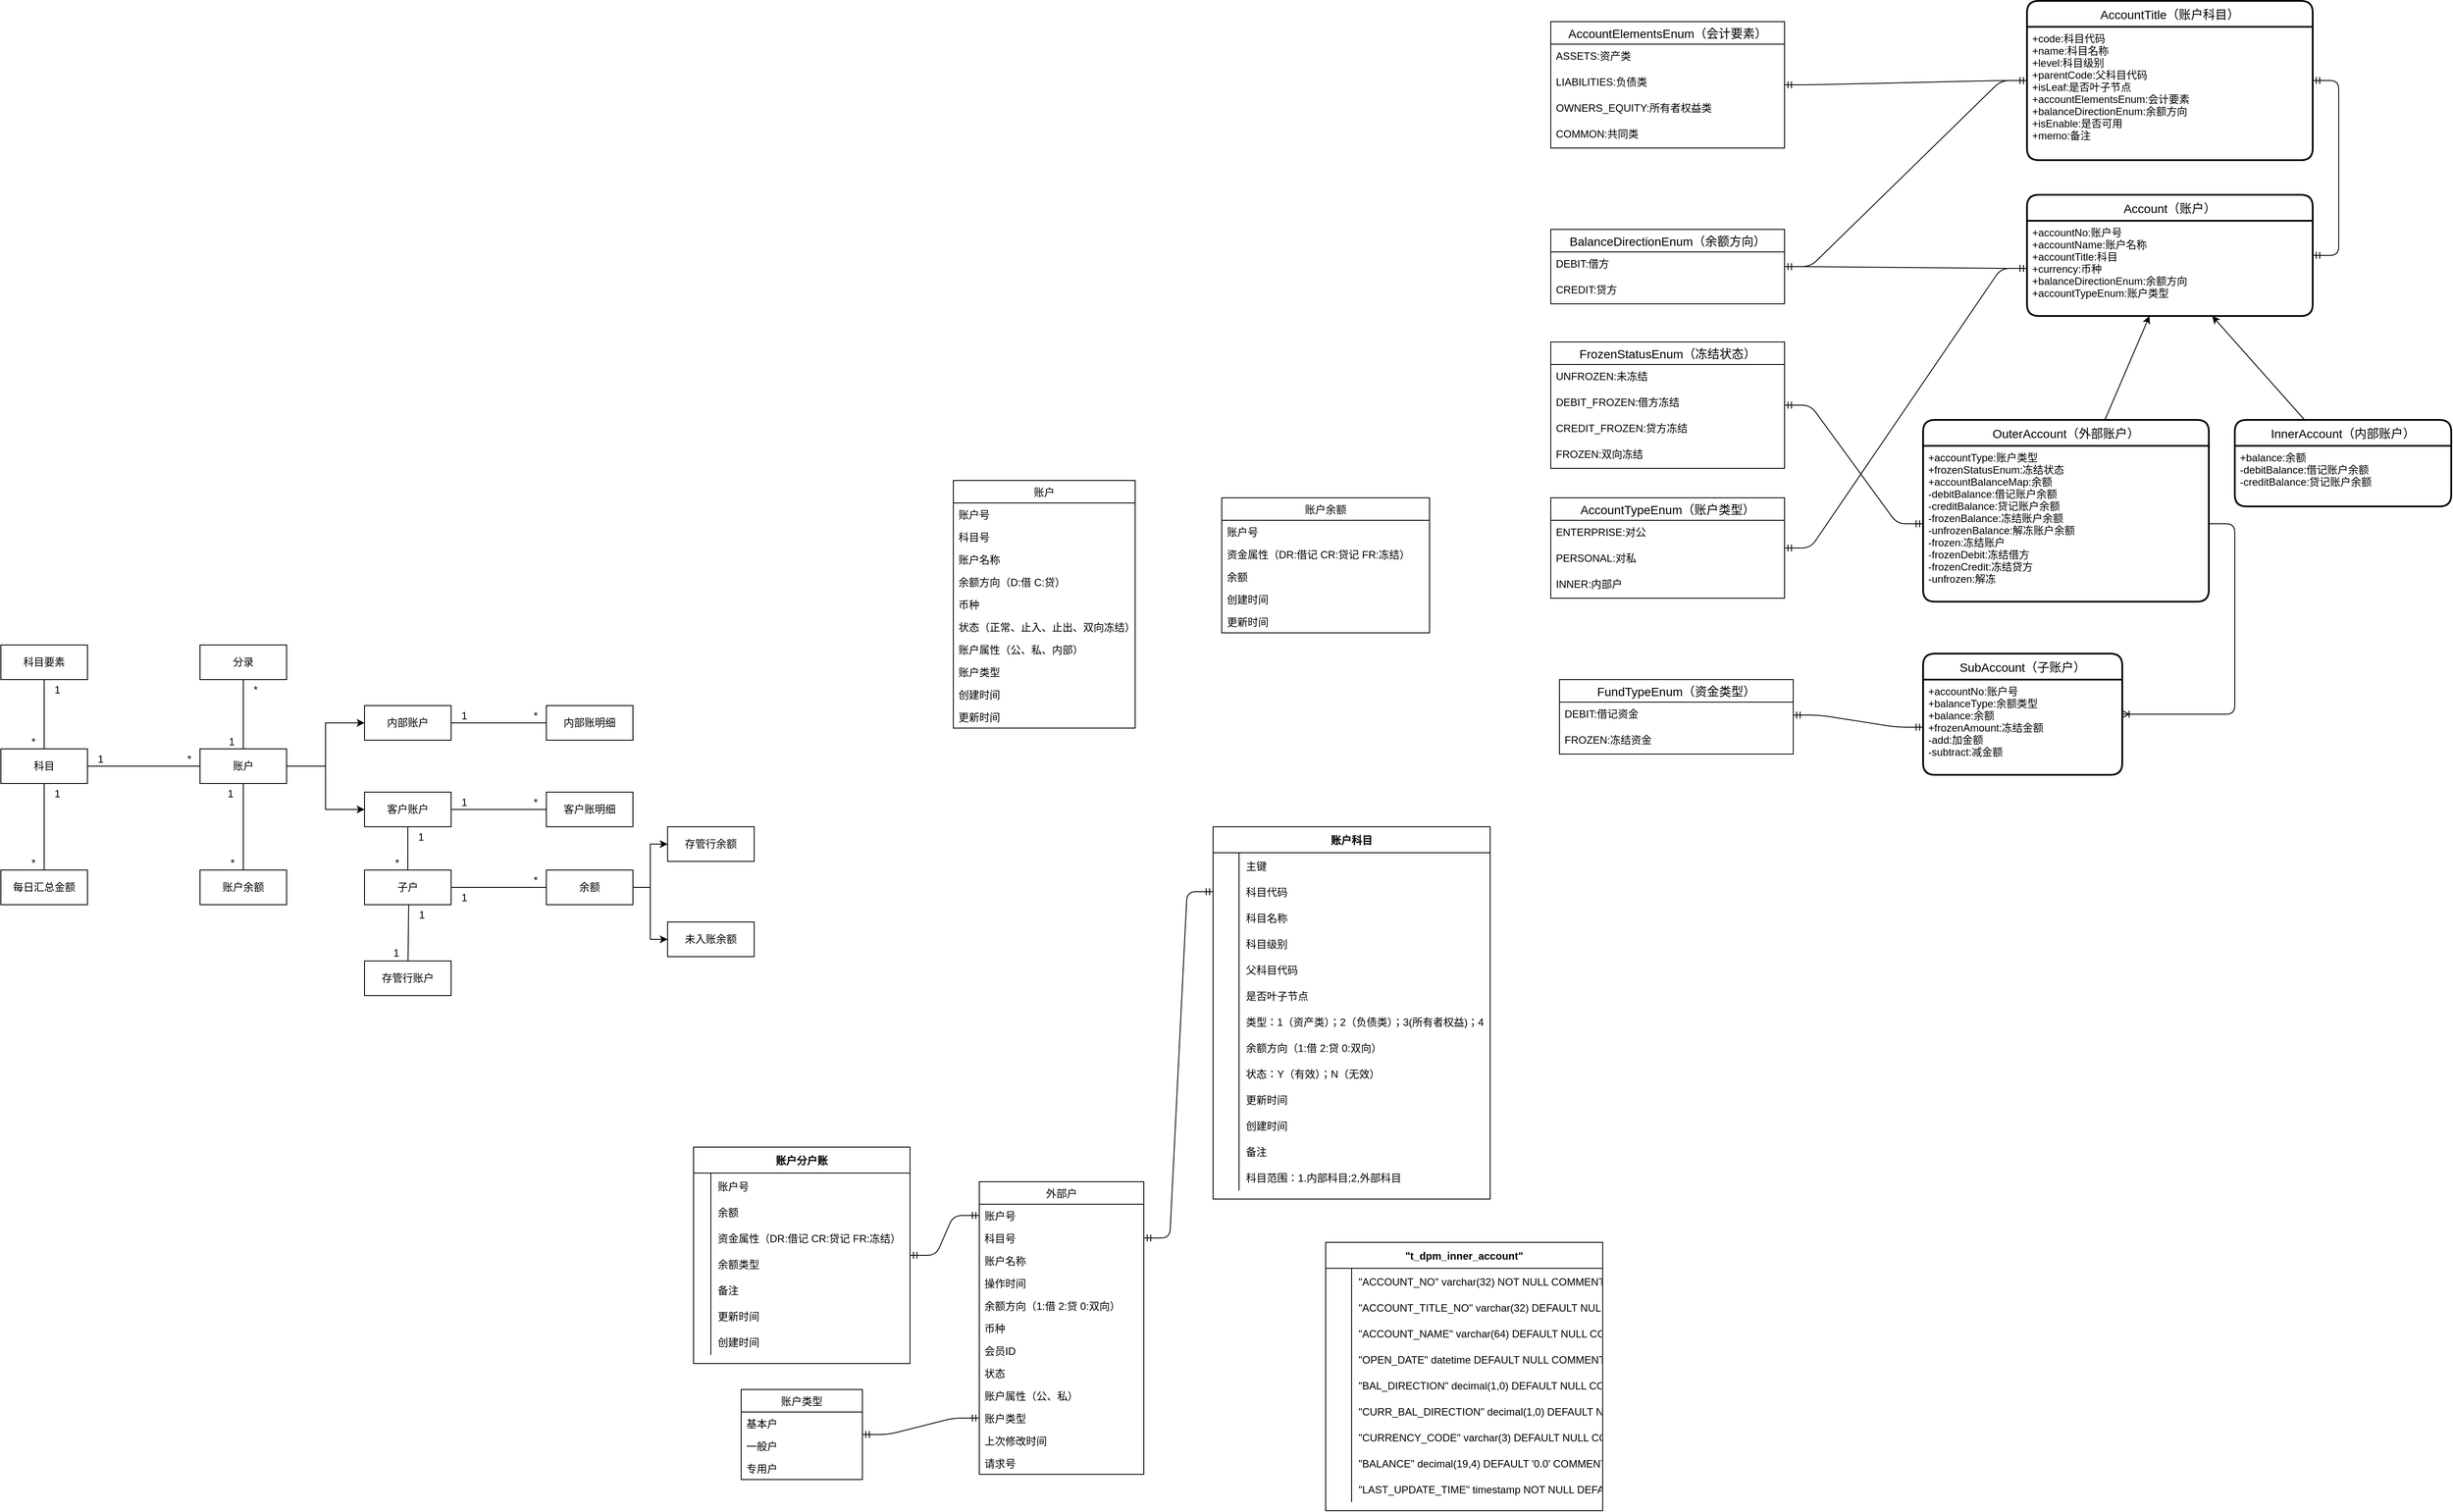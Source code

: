 <mxfile version="14.9.8" type="github">
  <diagram id="mCUJHjiyGCLOeN5kABfm" name="Page-1">
    <mxGraphModel dx="1298" dy="2035" grid="1" gridSize="10" guides="1" tooltips="1" connect="1" arrows="1" fold="1" page="1" pageScale="1" pageWidth="827" pageHeight="1169" math="0" shadow="0">
      <root>
        <mxCell id="0" />
        <mxCell id="1" parent="0" />
        <mxCell id="BamsP_97NYOLKTMDXpIl-1" style="edgeStyle=orthogonalEdgeStyle;rounded=0;orthogonalLoop=1;jettySize=auto;html=1;entryX=0;entryY=0.5;entryDx=0;entryDy=0;" parent="1" source="BamsP_97NYOLKTMDXpIl-3" target="BamsP_97NYOLKTMDXpIl-33" edge="1">
          <mxGeometry relative="1" as="geometry" />
        </mxCell>
        <mxCell id="BamsP_97NYOLKTMDXpIl-2" style="edgeStyle=orthogonalEdgeStyle;rounded=0;orthogonalLoop=1;jettySize=auto;html=1;entryX=0;entryY=0.5;entryDx=0;entryDy=0;" parent="1" source="BamsP_97NYOLKTMDXpIl-3" target="BamsP_97NYOLKTMDXpIl-32" edge="1">
          <mxGeometry relative="1" as="geometry" />
        </mxCell>
        <mxCell id="BamsP_97NYOLKTMDXpIl-3" value="账户" style="whiteSpace=wrap;html=1;align=center;" parent="1" vertex="1">
          <mxGeometry x="270" y="160" width="100" height="40" as="geometry" />
        </mxCell>
        <mxCell id="BamsP_97NYOLKTMDXpIl-4" value="科目" style="whiteSpace=wrap;html=1;align=center;" parent="1" vertex="1">
          <mxGeometry x="40" y="160" width="100" height="40" as="geometry" />
        </mxCell>
        <mxCell id="BamsP_97NYOLKTMDXpIl-5" value="科目要素" style="whiteSpace=wrap;html=1;align=center;" parent="1" vertex="1">
          <mxGeometry x="40" y="40" width="100" height="40" as="geometry" />
        </mxCell>
        <mxCell id="BamsP_97NYOLKTMDXpIl-6" value="" style="endArrow=none;html=1;rounded=0;exitX=1;exitY=0.5;exitDx=0;exitDy=0;entryX=0;entryY=0.5;entryDx=0;entryDy=0;" parent="1" source="BamsP_97NYOLKTMDXpIl-4" target="BamsP_97NYOLKTMDXpIl-3" edge="1">
          <mxGeometry relative="1" as="geometry">
            <mxPoint x="240" y="450" as="sourcePoint" />
            <mxPoint x="220" y="250" as="targetPoint" />
          </mxGeometry>
        </mxCell>
        <mxCell id="BamsP_97NYOLKTMDXpIl-7" value="1" style="resizable=0;html=1;align=left;verticalAlign=bottom;" parent="BamsP_97NYOLKTMDXpIl-6" connectable="0" vertex="1">
          <mxGeometry x="-1" relative="1" as="geometry">
            <mxPoint x="10" as="offset" />
          </mxGeometry>
        </mxCell>
        <mxCell id="BamsP_97NYOLKTMDXpIl-8" value="*" style="resizable=0;html=1;align=right;verticalAlign=bottom;" parent="BamsP_97NYOLKTMDXpIl-6" connectable="0" vertex="1">
          <mxGeometry x="1" relative="1" as="geometry">
            <mxPoint x="-10" as="offset" />
          </mxGeometry>
        </mxCell>
        <mxCell id="BamsP_97NYOLKTMDXpIl-9" value="" style="endArrow=none;html=1;rounded=0;" parent="1" source="BamsP_97NYOLKTMDXpIl-3" target="BamsP_97NYOLKTMDXpIl-12" edge="1">
          <mxGeometry relative="1" as="geometry">
            <mxPoint x="360" y="210" as="sourcePoint" />
            <mxPoint x="410" y="560" as="targetPoint" />
          </mxGeometry>
        </mxCell>
        <mxCell id="BamsP_97NYOLKTMDXpIl-10" value="1" style="resizable=0;html=1;align=left;verticalAlign=bottom;" parent="BamsP_97NYOLKTMDXpIl-9" connectable="0" vertex="1">
          <mxGeometry x="-1" relative="1" as="geometry">
            <mxPoint x="-20" y="20" as="offset" />
          </mxGeometry>
        </mxCell>
        <mxCell id="BamsP_97NYOLKTMDXpIl-11" value="*" style="resizable=0;html=1;align=right;verticalAlign=bottom;" parent="BamsP_97NYOLKTMDXpIl-9" connectable="0" vertex="1">
          <mxGeometry x="1" relative="1" as="geometry">
            <mxPoint x="-10" as="offset" />
          </mxGeometry>
        </mxCell>
        <mxCell id="BamsP_97NYOLKTMDXpIl-12" value="账户余额" style="whiteSpace=wrap;html=1;align=center;" parent="1" vertex="1">
          <mxGeometry x="270" y="300" width="100" height="40" as="geometry" />
        </mxCell>
        <mxCell id="BamsP_97NYOLKTMDXpIl-13" value="" style="endArrow=none;html=1;rounded=0;exitX=0.5;exitY=1;exitDx=0;exitDy=0;" parent="1" source="BamsP_97NYOLKTMDXpIl-5" target="BamsP_97NYOLKTMDXpIl-4" edge="1">
          <mxGeometry relative="1" as="geometry">
            <mxPoint x="-170" y="300" as="sourcePoint" />
            <mxPoint x="-40" y="300" as="targetPoint" />
          </mxGeometry>
        </mxCell>
        <mxCell id="BamsP_97NYOLKTMDXpIl-14" value="1" style="resizable=0;html=1;align=left;verticalAlign=bottom;" parent="BamsP_97NYOLKTMDXpIl-13" connectable="0" vertex="1">
          <mxGeometry x="-1" relative="1" as="geometry">
            <mxPoint x="10" y="20" as="offset" />
          </mxGeometry>
        </mxCell>
        <mxCell id="BamsP_97NYOLKTMDXpIl-15" value="*" style="resizable=0;html=1;align=right;verticalAlign=bottom;" parent="BamsP_97NYOLKTMDXpIl-13" connectable="0" vertex="1">
          <mxGeometry x="1" relative="1" as="geometry">
            <mxPoint x="-10" as="offset" />
          </mxGeometry>
        </mxCell>
        <mxCell id="BamsP_97NYOLKTMDXpIl-16" value="内部账明细" style="whiteSpace=wrap;html=1;align=center;" parent="1" vertex="1">
          <mxGeometry x="670" y="110" width="100" height="40" as="geometry" />
        </mxCell>
        <mxCell id="BamsP_97NYOLKTMDXpIl-17" value="" style="endArrow=none;html=1;rounded=0;" parent="1" source="BamsP_97NYOLKTMDXpIl-33" target="BamsP_97NYOLKTMDXpIl-16" edge="1">
          <mxGeometry relative="1" as="geometry">
            <mxPoint x="440" y="240" as="sourcePoint" />
            <mxPoint x="470" y="270" as="targetPoint" />
          </mxGeometry>
        </mxCell>
        <mxCell id="BamsP_97NYOLKTMDXpIl-18" value="1" style="resizable=0;html=1;align=left;verticalAlign=bottom;" parent="BamsP_97NYOLKTMDXpIl-17" connectable="0" vertex="1">
          <mxGeometry x="-1" relative="1" as="geometry">
            <mxPoint x="10" as="offset" />
          </mxGeometry>
        </mxCell>
        <mxCell id="BamsP_97NYOLKTMDXpIl-19" value="*" style="resizable=0;html=1;align=right;verticalAlign=bottom;" parent="BamsP_97NYOLKTMDXpIl-17" connectable="0" vertex="1">
          <mxGeometry x="1" relative="1" as="geometry">
            <mxPoint x="-10" as="offset" />
          </mxGeometry>
        </mxCell>
        <mxCell id="BamsP_97NYOLKTMDXpIl-20" value="分录" style="whiteSpace=wrap;html=1;align=center;" parent="1" vertex="1">
          <mxGeometry x="270" y="40" width="100" height="40" as="geometry" />
        </mxCell>
        <mxCell id="BamsP_97NYOLKTMDXpIl-21" value="" style="endArrow=none;html=1;rounded=0;" parent="1" source="BamsP_97NYOLKTMDXpIl-20" target="BamsP_97NYOLKTMDXpIl-3" edge="1">
          <mxGeometry relative="1" as="geometry">
            <mxPoint x="100" y="90" as="sourcePoint" />
            <mxPoint x="100" y="170" as="targetPoint" />
          </mxGeometry>
        </mxCell>
        <mxCell id="BamsP_97NYOLKTMDXpIl-22" value="*" style="resizable=0;html=1;align=left;verticalAlign=bottom;" parent="BamsP_97NYOLKTMDXpIl-21" connectable="0" vertex="1">
          <mxGeometry x="-1" relative="1" as="geometry">
            <mxPoint x="10" y="20" as="offset" />
          </mxGeometry>
        </mxCell>
        <mxCell id="BamsP_97NYOLKTMDXpIl-23" value="1" style="resizable=0;html=1;align=right;verticalAlign=bottom;" parent="BamsP_97NYOLKTMDXpIl-21" connectable="0" vertex="1">
          <mxGeometry x="1" relative="1" as="geometry">
            <mxPoint x="-10" as="offset" />
          </mxGeometry>
        </mxCell>
        <mxCell id="BamsP_97NYOLKTMDXpIl-24" value="每日汇总金额" style="whiteSpace=wrap;html=1;align=center;" parent="1" vertex="1">
          <mxGeometry x="40" y="300" width="100" height="40" as="geometry" />
        </mxCell>
        <mxCell id="BamsP_97NYOLKTMDXpIl-25" value="" style="endArrow=none;html=1;rounded=0;exitX=0.5;exitY=1;exitDx=0;exitDy=0;" parent="1" source="BamsP_97NYOLKTMDXpIl-4" target="BamsP_97NYOLKTMDXpIl-24" edge="1">
          <mxGeometry relative="1" as="geometry">
            <mxPoint x="20" y="230" as="sourcePoint" />
            <mxPoint x="100" y="170" as="targetPoint" />
          </mxGeometry>
        </mxCell>
        <mxCell id="BamsP_97NYOLKTMDXpIl-26" value="1" style="resizable=0;html=1;align=left;verticalAlign=bottom;" parent="BamsP_97NYOLKTMDXpIl-25" connectable="0" vertex="1">
          <mxGeometry x="-1" relative="1" as="geometry">
            <mxPoint x="10" y="20" as="offset" />
          </mxGeometry>
        </mxCell>
        <mxCell id="BamsP_97NYOLKTMDXpIl-27" value="*" style="resizable=0;html=1;align=right;verticalAlign=bottom;" parent="BamsP_97NYOLKTMDXpIl-25" connectable="0" vertex="1">
          <mxGeometry x="1" relative="1" as="geometry">
            <mxPoint x="-10" as="offset" />
          </mxGeometry>
        </mxCell>
        <mxCell id="BamsP_97NYOLKTMDXpIl-28" value="子户" style="whiteSpace=wrap;html=1;align=center;" parent="1" vertex="1">
          <mxGeometry x="460" y="300" width="100" height="40" as="geometry" />
        </mxCell>
        <mxCell id="BamsP_97NYOLKTMDXpIl-29" value="" style="endArrow=none;html=1;rounded=0;" parent="1" source="BamsP_97NYOLKTMDXpIl-32" target="BamsP_97NYOLKTMDXpIl-28" edge="1">
          <mxGeometry relative="1" as="geometry">
            <mxPoint x="540" y="310" as="sourcePoint" />
            <mxPoint x="498.333" y="90" as="targetPoint" />
          </mxGeometry>
        </mxCell>
        <mxCell id="BamsP_97NYOLKTMDXpIl-30" value="1" style="resizable=0;html=1;align=left;verticalAlign=bottom;" parent="BamsP_97NYOLKTMDXpIl-29" connectable="0" vertex="1">
          <mxGeometry x="-1" relative="1" as="geometry">
            <mxPoint x="10" y="20" as="offset" />
          </mxGeometry>
        </mxCell>
        <mxCell id="BamsP_97NYOLKTMDXpIl-31" value="*" style="resizable=0;html=1;align=right;verticalAlign=bottom;" parent="BamsP_97NYOLKTMDXpIl-29" connectable="0" vertex="1">
          <mxGeometry x="1" relative="1" as="geometry">
            <mxPoint x="-10" as="offset" />
          </mxGeometry>
        </mxCell>
        <mxCell id="BamsP_97NYOLKTMDXpIl-32" value="客户账户" style="whiteSpace=wrap;html=1;align=center;" parent="1" vertex="1">
          <mxGeometry x="460" y="210" width="100" height="40" as="geometry" />
        </mxCell>
        <mxCell id="BamsP_97NYOLKTMDXpIl-33" value="内部账户" style="whiteSpace=wrap;html=1;align=center;" parent="1" vertex="1">
          <mxGeometry x="460" y="110" width="100" height="40" as="geometry" />
        </mxCell>
        <mxCell id="BamsP_97NYOLKTMDXpIl-34" value="存管行账户" style="whiteSpace=wrap;html=1;align=center;" parent="1" vertex="1">
          <mxGeometry x="460" y="405" width="100" height="40" as="geometry" />
        </mxCell>
        <mxCell id="BamsP_97NYOLKTMDXpIl-35" value="" style="endArrow=none;html=1;rounded=0;" parent="1" target="BamsP_97NYOLKTMDXpIl-34" edge="1">
          <mxGeometry relative="1" as="geometry">
            <mxPoint x="511" y="340" as="sourcePoint" />
            <mxPoint x="520" y="310" as="targetPoint" />
          </mxGeometry>
        </mxCell>
        <mxCell id="BamsP_97NYOLKTMDXpIl-36" value="1" style="resizable=0;html=1;align=left;verticalAlign=bottom;" parent="BamsP_97NYOLKTMDXpIl-35" connectable="0" vertex="1">
          <mxGeometry x="-1" relative="1" as="geometry">
            <mxPoint x="10" y="20" as="offset" />
          </mxGeometry>
        </mxCell>
        <mxCell id="BamsP_97NYOLKTMDXpIl-37" value="1" style="resizable=0;html=1;align=right;verticalAlign=bottom;" parent="BamsP_97NYOLKTMDXpIl-35" connectable="0" vertex="1">
          <mxGeometry x="1" relative="1" as="geometry">
            <mxPoint x="-10" as="offset" />
          </mxGeometry>
        </mxCell>
        <mxCell id="BamsP_97NYOLKTMDXpIl-38" style="edgeStyle=orthogonalEdgeStyle;rounded=0;orthogonalLoop=1;jettySize=auto;html=1;entryX=0;entryY=0.5;entryDx=0;entryDy=0;" parent="1" source="BamsP_97NYOLKTMDXpIl-40" target="BamsP_97NYOLKTMDXpIl-44" edge="1">
          <mxGeometry relative="1" as="geometry" />
        </mxCell>
        <mxCell id="BamsP_97NYOLKTMDXpIl-39" style="edgeStyle=orthogonalEdgeStyle;rounded=0;orthogonalLoop=1;jettySize=auto;html=1;entryX=0;entryY=0.5;entryDx=0;entryDy=0;" parent="1" source="BamsP_97NYOLKTMDXpIl-40" target="BamsP_97NYOLKTMDXpIl-45" edge="1">
          <mxGeometry relative="1" as="geometry" />
        </mxCell>
        <mxCell id="BamsP_97NYOLKTMDXpIl-40" value="余额" style="whiteSpace=wrap;html=1;align=center;" parent="1" vertex="1">
          <mxGeometry x="670" y="300" width="100" height="40" as="geometry" />
        </mxCell>
        <mxCell id="BamsP_97NYOLKTMDXpIl-41" value="" style="endArrow=none;html=1;rounded=0;" parent="1" source="BamsP_97NYOLKTMDXpIl-28" target="BamsP_97NYOLKTMDXpIl-40" edge="1">
          <mxGeometry relative="1" as="geometry">
            <mxPoint x="520" y="260" as="sourcePoint" />
            <mxPoint x="520" y="310" as="targetPoint" />
          </mxGeometry>
        </mxCell>
        <mxCell id="BamsP_97NYOLKTMDXpIl-42" value="1" style="resizable=0;html=1;align=left;verticalAlign=bottom;" parent="BamsP_97NYOLKTMDXpIl-41" connectable="0" vertex="1">
          <mxGeometry x="-1" relative="1" as="geometry">
            <mxPoint x="10" y="20" as="offset" />
          </mxGeometry>
        </mxCell>
        <mxCell id="BamsP_97NYOLKTMDXpIl-43" value="*" style="resizable=0;html=1;align=right;verticalAlign=bottom;" parent="BamsP_97NYOLKTMDXpIl-41" connectable="0" vertex="1">
          <mxGeometry x="1" relative="1" as="geometry">
            <mxPoint x="-10" as="offset" />
          </mxGeometry>
        </mxCell>
        <mxCell id="BamsP_97NYOLKTMDXpIl-44" value="存管行余额" style="whiteSpace=wrap;html=1;align=center;" parent="1" vertex="1">
          <mxGeometry x="810" y="250" width="100" height="40" as="geometry" />
        </mxCell>
        <mxCell id="BamsP_97NYOLKTMDXpIl-45" value="未入账余额" style="whiteSpace=wrap;html=1;align=center;" parent="1" vertex="1">
          <mxGeometry x="810" y="360" width="100" height="40" as="geometry" />
        </mxCell>
        <mxCell id="BamsP_97NYOLKTMDXpIl-46" value="客户账明细" style="whiteSpace=wrap;html=1;align=center;" parent="1" vertex="1">
          <mxGeometry x="670" y="210" width="100" height="40" as="geometry" />
        </mxCell>
        <mxCell id="BamsP_97NYOLKTMDXpIl-47" value="" style="endArrow=none;html=1;rounded=0;" parent="1" source="BamsP_97NYOLKTMDXpIl-32" target="BamsP_97NYOLKTMDXpIl-46" edge="1">
          <mxGeometry relative="1" as="geometry">
            <mxPoint x="560" y="229.5" as="sourcePoint" />
            <mxPoint x="680" y="229.5" as="targetPoint" />
          </mxGeometry>
        </mxCell>
        <mxCell id="BamsP_97NYOLKTMDXpIl-48" value="1" style="resizable=0;html=1;align=left;verticalAlign=bottom;" parent="BamsP_97NYOLKTMDXpIl-47" connectable="0" vertex="1">
          <mxGeometry x="-1" relative="1" as="geometry">
            <mxPoint x="10" as="offset" />
          </mxGeometry>
        </mxCell>
        <mxCell id="BamsP_97NYOLKTMDXpIl-49" value="*" style="resizable=0;html=1;align=right;verticalAlign=bottom;" parent="BamsP_97NYOLKTMDXpIl-47" connectable="0" vertex="1">
          <mxGeometry x="1" relative="1" as="geometry">
            <mxPoint x="-10" as="offset" />
          </mxGeometry>
        </mxCell>
        <mxCell id="BamsP_97NYOLKTMDXpIl-99" value="外部户" style="swimlane;fontStyle=0;childLayout=stackLayout;horizontal=1;startSize=26;horizontalStack=0;resizeParent=1;resizeParentMax=0;resizeLast=0;collapsible=1;marginBottom=0;" parent="1" vertex="1">
          <mxGeometry x="1170" y="660" width="190" height="338" as="geometry" />
        </mxCell>
        <mxCell id="BamsP_97NYOLKTMDXpIl-100" value="账户号" style="text;strokeColor=none;fillColor=none;align=left;verticalAlign=top;spacingLeft=4;spacingRight=4;overflow=hidden;rotatable=0;points=[[0,0.5],[1,0.5]];portConstraint=eastwest;" parent="BamsP_97NYOLKTMDXpIl-99" vertex="1">
          <mxGeometry y="26" width="190" height="26" as="geometry" />
        </mxCell>
        <mxCell id="BamsP_97NYOLKTMDXpIl-101" value="科目号" style="text;strokeColor=none;fillColor=none;align=left;verticalAlign=top;spacingLeft=4;spacingRight=4;overflow=hidden;rotatable=0;points=[[0,0.5],[1,0.5]];portConstraint=eastwest;" parent="BamsP_97NYOLKTMDXpIl-99" vertex="1">
          <mxGeometry y="52" width="190" height="26" as="geometry" />
        </mxCell>
        <mxCell id="BamsP_97NYOLKTMDXpIl-102" value="账户名称" style="text;strokeColor=none;fillColor=none;align=left;verticalAlign=top;spacingLeft=4;spacingRight=4;overflow=hidden;rotatable=0;points=[[0,0.5],[1,0.5]];portConstraint=eastwest;" parent="BamsP_97NYOLKTMDXpIl-99" vertex="1">
          <mxGeometry y="78" width="190" height="26" as="geometry" />
        </mxCell>
        <mxCell id="BamsP_97NYOLKTMDXpIl-103" value="操作时间" style="text;strokeColor=none;fillColor=none;align=left;verticalAlign=top;spacingLeft=4;spacingRight=4;overflow=hidden;rotatable=0;points=[[0,0.5],[1,0.5]];portConstraint=eastwest;" parent="BamsP_97NYOLKTMDXpIl-99" vertex="1">
          <mxGeometry y="104" width="190" height="26" as="geometry" />
        </mxCell>
        <mxCell id="BamsP_97NYOLKTMDXpIl-110" value="余额方向（1:借 2:贷 0:双向）" style="text;strokeColor=none;fillColor=none;align=left;verticalAlign=top;spacingLeft=4;spacingRight=4;overflow=hidden;rotatable=0;points=[[0,0.5],[1,0.5]];portConstraint=eastwest;" parent="BamsP_97NYOLKTMDXpIl-99" vertex="1">
          <mxGeometry y="130" width="190" height="26" as="geometry" />
        </mxCell>
        <mxCell id="BamsP_97NYOLKTMDXpIl-111" value="币种" style="text;strokeColor=none;fillColor=none;align=left;verticalAlign=top;spacingLeft=4;spacingRight=4;overflow=hidden;rotatable=0;points=[[0,0.5],[1,0.5]];portConstraint=eastwest;" parent="BamsP_97NYOLKTMDXpIl-99" vertex="1">
          <mxGeometry y="156" width="190" height="26" as="geometry" />
        </mxCell>
        <mxCell id="BamsP_97NYOLKTMDXpIl-104" value="会员ID" style="text;strokeColor=none;fillColor=none;align=left;verticalAlign=top;spacingLeft=4;spacingRight=4;overflow=hidden;rotatable=0;points=[[0,0.5],[1,0.5]];portConstraint=eastwest;" parent="BamsP_97NYOLKTMDXpIl-99" vertex="1">
          <mxGeometry y="182" width="190" height="26" as="geometry" />
        </mxCell>
        <mxCell id="BamsP_97NYOLKTMDXpIl-105" value="状态" style="text;strokeColor=none;fillColor=none;align=left;verticalAlign=top;spacingLeft=4;spacingRight=4;overflow=hidden;rotatable=0;points=[[0,0.5],[1,0.5]];portConstraint=eastwest;" parent="BamsP_97NYOLKTMDXpIl-99" vertex="1">
          <mxGeometry y="208" width="190" height="26" as="geometry" />
        </mxCell>
        <mxCell id="BamsP_97NYOLKTMDXpIl-106" value="账户属性（公、私）" style="text;strokeColor=none;fillColor=none;align=left;verticalAlign=top;spacingLeft=4;spacingRight=4;overflow=hidden;rotatable=0;points=[[0,0.5],[1,0.5]];portConstraint=eastwest;" parent="BamsP_97NYOLKTMDXpIl-99" vertex="1">
          <mxGeometry y="234" width="190" height="26" as="geometry" />
        </mxCell>
        <mxCell id="BamsP_97NYOLKTMDXpIl-107" value="账户类型" style="text;strokeColor=none;fillColor=none;align=left;verticalAlign=top;spacingLeft=4;spacingRight=4;overflow=hidden;rotatable=0;points=[[0,0.5],[1,0.5]];portConstraint=eastwest;" parent="BamsP_97NYOLKTMDXpIl-99" vertex="1">
          <mxGeometry y="260" width="190" height="26" as="geometry" />
        </mxCell>
        <mxCell id="BamsP_97NYOLKTMDXpIl-112" value="上次修改时间" style="text;strokeColor=none;fillColor=none;align=left;verticalAlign=top;spacingLeft=4;spacingRight=4;overflow=hidden;rotatable=0;points=[[0,0.5],[1,0.5]];portConstraint=eastwest;" parent="BamsP_97NYOLKTMDXpIl-99" vertex="1">
          <mxGeometry y="286" width="190" height="26" as="geometry" />
        </mxCell>
        <mxCell id="BamsP_97NYOLKTMDXpIl-113" value="请求号" style="text;strokeColor=none;fillColor=none;align=left;verticalAlign=top;spacingLeft=4;spacingRight=4;overflow=hidden;rotatable=0;points=[[0,0.5],[1,0.5]];portConstraint=eastwest;" parent="BamsP_97NYOLKTMDXpIl-99" vertex="1">
          <mxGeometry y="312" width="190" height="26" as="geometry" />
        </mxCell>
        <mxCell id="BamsP_97NYOLKTMDXpIl-115" value="账户类型" style="swimlane;fontStyle=0;childLayout=stackLayout;horizontal=1;startSize=26;horizontalStack=0;resizeParent=1;resizeParentMax=0;resizeLast=0;collapsible=1;marginBottom=0;" parent="1" vertex="1">
          <mxGeometry x="895" y="900" width="140" height="104" as="geometry" />
        </mxCell>
        <mxCell id="BamsP_97NYOLKTMDXpIl-116" value="基本户" style="text;strokeColor=none;fillColor=none;align=left;verticalAlign=top;spacingLeft=4;spacingRight=4;overflow=hidden;rotatable=0;points=[[0,0.5],[1,0.5]];portConstraint=eastwest;" parent="BamsP_97NYOLKTMDXpIl-115" vertex="1">
          <mxGeometry y="26" width="140" height="26" as="geometry" />
        </mxCell>
        <mxCell id="BamsP_97NYOLKTMDXpIl-117" value="一般户" style="text;strokeColor=none;fillColor=none;align=left;verticalAlign=top;spacingLeft=4;spacingRight=4;overflow=hidden;rotatable=0;points=[[0,0.5],[1,0.5]];portConstraint=eastwest;" parent="BamsP_97NYOLKTMDXpIl-115" vertex="1">
          <mxGeometry y="52" width="140" height="26" as="geometry" />
        </mxCell>
        <mxCell id="BamsP_97NYOLKTMDXpIl-118" value="专用户" style="text;strokeColor=none;fillColor=none;align=left;verticalAlign=top;spacingLeft=4;spacingRight=4;overflow=hidden;rotatable=0;points=[[0,0.5],[1,0.5]];portConstraint=eastwest;" parent="BamsP_97NYOLKTMDXpIl-115" vertex="1">
          <mxGeometry y="78" width="140" height="26" as="geometry" />
        </mxCell>
        <mxCell id="BamsP_97NYOLKTMDXpIl-120" value="账户分户账" style="shape=table;startSize=30;container=1;collapsible=1;childLayout=tableLayout;fixedRows=1;rowLines=0;fontStyle=1;align=center;resizeLast=1;" parent="1" vertex="1">
          <mxGeometry x="840" y="620" width="250" height="250" as="geometry" />
        </mxCell>
        <mxCell id="BamsP_97NYOLKTMDXpIl-121" value="" style="shape=partialRectangle;collapsible=0;dropTarget=0;pointerEvents=0;fillColor=none;points=[[0,0.5],[1,0.5]];portConstraint=eastwest;top=0;left=0;right=0;bottom=0;" parent="BamsP_97NYOLKTMDXpIl-120" vertex="1">
          <mxGeometry y="30" width="250" height="30" as="geometry" />
        </mxCell>
        <mxCell id="BamsP_97NYOLKTMDXpIl-122" value="" style="shape=partialRectangle;overflow=hidden;connectable=0;fillColor=none;top=0;left=0;bottom=0;right=0;" parent="BamsP_97NYOLKTMDXpIl-121" vertex="1">
          <mxGeometry width="20" height="30" as="geometry" />
        </mxCell>
        <mxCell id="BamsP_97NYOLKTMDXpIl-123" value="账户号" style="shape=partialRectangle;overflow=hidden;connectable=0;fillColor=none;top=0;left=0;bottom=0;right=0;align=left;spacingLeft=6;" parent="BamsP_97NYOLKTMDXpIl-121" vertex="1">
          <mxGeometry x="20" width="230" height="30" as="geometry" />
        </mxCell>
        <mxCell id="BamsP_97NYOLKTMDXpIl-124" value="" style="shape=partialRectangle;collapsible=0;dropTarget=0;pointerEvents=0;fillColor=none;points=[[0,0.5],[1,0.5]];portConstraint=eastwest;top=0;left=0;right=0;bottom=0;" parent="BamsP_97NYOLKTMDXpIl-120" vertex="1">
          <mxGeometry y="60" width="250" height="30" as="geometry" />
        </mxCell>
        <mxCell id="BamsP_97NYOLKTMDXpIl-125" value="" style="shape=partialRectangle;overflow=hidden;connectable=0;fillColor=none;top=0;left=0;bottom=0;right=0;" parent="BamsP_97NYOLKTMDXpIl-124" vertex="1">
          <mxGeometry width="20" height="30" as="geometry" />
        </mxCell>
        <mxCell id="BamsP_97NYOLKTMDXpIl-126" value="余额" style="shape=partialRectangle;overflow=hidden;connectable=0;fillColor=none;top=0;left=0;bottom=0;right=0;align=left;spacingLeft=6;" parent="BamsP_97NYOLKTMDXpIl-124" vertex="1">
          <mxGeometry x="20" width="230" height="30" as="geometry" />
        </mxCell>
        <mxCell id="BamsP_97NYOLKTMDXpIl-127" value="" style="shape=partialRectangle;collapsible=0;dropTarget=0;pointerEvents=0;fillColor=none;points=[[0,0.5],[1,0.5]];portConstraint=eastwest;top=0;left=0;right=0;bottom=0;" parent="BamsP_97NYOLKTMDXpIl-120" vertex="1">
          <mxGeometry y="90" width="250" height="30" as="geometry" />
        </mxCell>
        <mxCell id="BamsP_97NYOLKTMDXpIl-128" value="" style="shape=partialRectangle;overflow=hidden;connectable=0;fillColor=none;top=0;left=0;bottom=0;right=0;" parent="BamsP_97NYOLKTMDXpIl-127" vertex="1">
          <mxGeometry width="20" height="30" as="geometry" />
        </mxCell>
        <mxCell id="BamsP_97NYOLKTMDXpIl-129" value="资金属性（DR:借记 CR:贷记 FR:冻结）" style="shape=partialRectangle;overflow=hidden;connectable=0;fillColor=none;top=0;left=0;bottom=0;right=0;align=left;spacingLeft=6;" parent="BamsP_97NYOLKTMDXpIl-127" vertex="1">
          <mxGeometry x="20" width="230" height="30" as="geometry" />
        </mxCell>
        <mxCell id="BamsP_97NYOLKTMDXpIl-130" value="" style="shape=partialRectangle;collapsible=0;dropTarget=0;pointerEvents=0;fillColor=none;points=[[0,0.5],[1,0.5]];portConstraint=eastwest;top=0;left=0;right=0;bottom=0;" parent="BamsP_97NYOLKTMDXpIl-120" vertex="1">
          <mxGeometry y="120" width="250" height="30" as="geometry" />
        </mxCell>
        <mxCell id="BamsP_97NYOLKTMDXpIl-131" value="" style="shape=partialRectangle;overflow=hidden;connectable=0;fillColor=none;top=0;left=0;bottom=0;right=0;" parent="BamsP_97NYOLKTMDXpIl-130" vertex="1">
          <mxGeometry width="20" height="30" as="geometry" />
        </mxCell>
        <mxCell id="BamsP_97NYOLKTMDXpIl-132" value="余额类型" style="shape=partialRectangle;overflow=hidden;connectable=0;fillColor=none;top=0;left=0;bottom=0;right=0;align=left;spacingLeft=6;" parent="BamsP_97NYOLKTMDXpIl-130" vertex="1">
          <mxGeometry x="20" width="230" height="30" as="geometry" />
        </mxCell>
        <mxCell id="BamsP_97NYOLKTMDXpIl-133" value="" style="shape=partialRectangle;collapsible=0;dropTarget=0;pointerEvents=0;fillColor=none;points=[[0,0.5],[1,0.5]];portConstraint=eastwest;top=0;left=0;right=0;bottom=0;" parent="BamsP_97NYOLKTMDXpIl-120" vertex="1">
          <mxGeometry y="150" width="250" height="30" as="geometry" />
        </mxCell>
        <mxCell id="BamsP_97NYOLKTMDXpIl-134" value="" style="shape=partialRectangle;overflow=hidden;connectable=0;fillColor=none;top=0;left=0;bottom=0;right=0;" parent="BamsP_97NYOLKTMDXpIl-133" vertex="1">
          <mxGeometry width="20" height="30" as="geometry" />
        </mxCell>
        <mxCell id="BamsP_97NYOLKTMDXpIl-135" value="备注" style="shape=partialRectangle;overflow=hidden;connectable=0;fillColor=none;top=0;left=0;bottom=0;right=0;align=left;spacingLeft=6;" parent="BamsP_97NYOLKTMDXpIl-133" vertex="1">
          <mxGeometry x="20" width="230" height="30" as="geometry" />
        </mxCell>
        <mxCell id="BamsP_97NYOLKTMDXpIl-136" value="" style="shape=partialRectangle;collapsible=0;dropTarget=0;pointerEvents=0;fillColor=none;points=[[0,0.5],[1,0.5]];portConstraint=eastwest;top=0;left=0;right=0;bottom=0;" parent="BamsP_97NYOLKTMDXpIl-120" vertex="1">
          <mxGeometry y="180" width="250" height="30" as="geometry" />
        </mxCell>
        <mxCell id="BamsP_97NYOLKTMDXpIl-137" value="" style="shape=partialRectangle;overflow=hidden;connectable=0;fillColor=none;top=0;left=0;bottom=0;right=0;" parent="BamsP_97NYOLKTMDXpIl-136" vertex="1">
          <mxGeometry width="20" height="30" as="geometry" />
        </mxCell>
        <mxCell id="BamsP_97NYOLKTMDXpIl-138" value="更新时间" style="shape=partialRectangle;overflow=hidden;connectable=0;fillColor=none;top=0;left=0;bottom=0;right=0;align=left;spacingLeft=6;" parent="BamsP_97NYOLKTMDXpIl-136" vertex="1">
          <mxGeometry x="20" width="230" height="30" as="geometry" />
        </mxCell>
        <mxCell id="BamsP_97NYOLKTMDXpIl-139" value="" style="shape=partialRectangle;collapsible=0;dropTarget=0;pointerEvents=0;fillColor=none;points=[[0,0.5],[1,0.5]];portConstraint=eastwest;top=0;left=0;right=0;bottom=0;" parent="BamsP_97NYOLKTMDXpIl-120" vertex="1">
          <mxGeometry y="210" width="250" height="30" as="geometry" />
        </mxCell>
        <mxCell id="BamsP_97NYOLKTMDXpIl-140" value="" style="shape=partialRectangle;overflow=hidden;connectable=0;fillColor=none;top=0;left=0;bottom=0;right=0;" parent="BamsP_97NYOLKTMDXpIl-139" vertex="1">
          <mxGeometry width="20" height="30" as="geometry" />
        </mxCell>
        <mxCell id="BamsP_97NYOLKTMDXpIl-141" value="创建时间" style="shape=partialRectangle;overflow=hidden;connectable=0;fillColor=none;top=0;left=0;bottom=0;right=0;align=left;spacingLeft=6;" parent="BamsP_97NYOLKTMDXpIl-139" vertex="1">
          <mxGeometry x="20" width="230" height="30" as="geometry" />
        </mxCell>
        <mxCell id="BamsP_97NYOLKTMDXpIl-142" value="" style="edgeStyle=entityRelationEdgeStyle;fontSize=12;html=1;endArrow=ERmandOne;startArrow=ERmandOne;" parent="1" source="BamsP_97NYOLKTMDXpIl-100" target="BamsP_97NYOLKTMDXpIl-120" edge="1">
          <mxGeometry width="100" height="100" relative="1" as="geometry">
            <mxPoint x="1400" y="740" as="sourcePoint" />
            <mxPoint x="1500" y="640" as="targetPoint" />
          </mxGeometry>
        </mxCell>
        <mxCell id="BamsP_97NYOLKTMDXpIl-143" value="账户科目" style="shape=table;startSize=30;container=1;collapsible=1;childLayout=tableLayout;fixedRows=1;rowLines=0;fontStyle=1;align=center;resizeLast=1;" parent="1" vertex="1">
          <mxGeometry x="1440" y="250" width="320" height="430" as="geometry" />
        </mxCell>
        <mxCell id="BamsP_97NYOLKTMDXpIl-144" value="" style="shape=partialRectangle;collapsible=0;dropTarget=0;pointerEvents=0;fillColor=none;points=[[0,0.5],[1,0.5]];portConstraint=eastwest;top=0;left=0;right=0;bottom=0;" parent="BamsP_97NYOLKTMDXpIl-143" vertex="1">
          <mxGeometry y="30" width="320" height="30" as="geometry" />
        </mxCell>
        <mxCell id="BamsP_97NYOLKTMDXpIl-145" value="" style="shape=partialRectangle;overflow=hidden;connectable=0;fillColor=none;top=0;left=0;bottom=0;right=0;" parent="BamsP_97NYOLKTMDXpIl-144" vertex="1">
          <mxGeometry width="30" height="30" as="geometry" />
        </mxCell>
        <mxCell id="BamsP_97NYOLKTMDXpIl-146" value="主键" style="shape=partialRectangle;overflow=hidden;connectable=0;fillColor=none;top=0;left=0;bottom=0;right=0;align=left;spacingLeft=6;" parent="BamsP_97NYOLKTMDXpIl-144" vertex="1">
          <mxGeometry x="30" width="290" height="30" as="geometry" />
        </mxCell>
        <mxCell id="BamsP_97NYOLKTMDXpIl-147" value="" style="shape=partialRectangle;collapsible=0;dropTarget=0;pointerEvents=0;fillColor=none;points=[[0,0.5],[1,0.5]];portConstraint=eastwest;top=0;left=0;right=0;bottom=0;" parent="BamsP_97NYOLKTMDXpIl-143" vertex="1">
          <mxGeometry y="60" width="320" height="30" as="geometry" />
        </mxCell>
        <mxCell id="BamsP_97NYOLKTMDXpIl-148" value="" style="shape=partialRectangle;overflow=hidden;connectable=0;fillColor=none;top=0;left=0;bottom=0;right=0;" parent="BamsP_97NYOLKTMDXpIl-147" vertex="1">
          <mxGeometry width="30" height="30" as="geometry" />
        </mxCell>
        <mxCell id="BamsP_97NYOLKTMDXpIl-149" value="科目代码" style="shape=partialRectangle;overflow=hidden;connectable=0;fillColor=none;top=0;left=0;bottom=0;right=0;align=left;spacingLeft=6;" parent="BamsP_97NYOLKTMDXpIl-147" vertex="1">
          <mxGeometry x="30" width="290" height="30" as="geometry" />
        </mxCell>
        <mxCell id="BamsP_97NYOLKTMDXpIl-150" value="" style="shape=partialRectangle;collapsible=0;dropTarget=0;pointerEvents=0;fillColor=none;points=[[0,0.5],[1,0.5]];portConstraint=eastwest;top=0;left=0;right=0;bottom=0;" parent="BamsP_97NYOLKTMDXpIl-143" vertex="1">
          <mxGeometry y="90" width="320" height="30" as="geometry" />
        </mxCell>
        <mxCell id="BamsP_97NYOLKTMDXpIl-151" value="" style="shape=partialRectangle;overflow=hidden;connectable=0;fillColor=none;top=0;left=0;bottom=0;right=0;" parent="BamsP_97NYOLKTMDXpIl-150" vertex="1">
          <mxGeometry width="30" height="30" as="geometry" />
        </mxCell>
        <mxCell id="BamsP_97NYOLKTMDXpIl-152" value="科目名称" style="shape=partialRectangle;overflow=hidden;connectable=0;fillColor=none;top=0;left=0;bottom=0;right=0;align=left;spacingLeft=6;" parent="BamsP_97NYOLKTMDXpIl-150" vertex="1">
          <mxGeometry x="30" width="290" height="30" as="geometry" />
        </mxCell>
        <mxCell id="BamsP_97NYOLKTMDXpIl-153" value="" style="shape=partialRectangle;collapsible=0;dropTarget=0;pointerEvents=0;fillColor=none;points=[[0,0.5],[1,0.5]];portConstraint=eastwest;top=0;left=0;right=0;bottom=0;" parent="BamsP_97NYOLKTMDXpIl-143" vertex="1">
          <mxGeometry y="120" width="320" height="30" as="geometry" />
        </mxCell>
        <mxCell id="BamsP_97NYOLKTMDXpIl-154" value="" style="shape=partialRectangle;overflow=hidden;connectable=0;fillColor=none;top=0;left=0;bottom=0;right=0;" parent="BamsP_97NYOLKTMDXpIl-153" vertex="1">
          <mxGeometry width="30" height="30" as="geometry" />
        </mxCell>
        <mxCell id="BamsP_97NYOLKTMDXpIl-155" value="科目级别" style="shape=partialRectangle;overflow=hidden;connectable=0;fillColor=none;top=0;left=0;bottom=0;right=0;align=left;spacingLeft=6;" parent="BamsP_97NYOLKTMDXpIl-153" vertex="1">
          <mxGeometry x="30" width="290" height="30" as="geometry" />
        </mxCell>
        <mxCell id="BamsP_97NYOLKTMDXpIl-156" value="" style="shape=partialRectangle;collapsible=0;dropTarget=0;pointerEvents=0;fillColor=none;points=[[0,0.5],[1,0.5]];portConstraint=eastwest;top=0;left=0;right=0;bottom=0;" parent="BamsP_97NYOLKTMDXpIl-143" vertex="1">
          <mxGeometry y="150" width="320" height="30" as="geometry" />
        </mxCell>
        <mxCell id="BamsP_97NYOLKTMDXpIl-157" value="" style="shape=partialRectangle;overflow=hidden;connectable=0;fillColor=none;top=0;left=0;bottom=0;right=0;" parent="BamsP_97NYOLKTMDXpIl-156" vertex="1">
          <mxGeometry width="30" height="30" as="geometry" />
        </mxCell>
        <mxCell id="BamsP_97NYOLKTMDXpIl-158" value="父科目代码" style="shape=partialRectangle;overflow=hidden;connectable=0;fillColor=none;top=0;left=0;bottom=0;right=0;align=left;spacingLeft=6;" parent="BamsP_97NYOLKTMDXpIl-156" vertex="1">
          <mxGeometry x="30" width="290" height="30" as="geometry" />
        </mxCell>
        <mxCell id="BamsP_97NYOLKTMDXpIl-159" value="" style="shape=partialRectangle;collapsible=0;dropTarget=0;pointerEvents=0;fillColor=none;points=[[0,0.5],[1,0.5]];portConstraint=eastwest;top=0;left=0;right=0;bottom=0;" parent="BamsP_97NYOLKTMDXpIl-143" vertex="1">
          <mxGeometry y="180" width="320" height="30" as="geometry" />
        </mxCell>
        <mxCell id="BamsP_97NYOLKTMDXpIl-160" value="" style="shape=partialRectangle;overflow=hidden;connectable=0;fillColor=none;top=0;left=0;bottom=0;right=0;" parent="BamsP_97NYOLKTMDXpIl-159" vertex="1">
          <mxGeometry width="30" height="30" as="geometry" />
        </mxCell>
        <mxCell id="BamsP_97NYOLKTMDXpIl-161" value="是否叶子节点" style="shape=partialRectangle;overflow=hidden;connectable=0;fillColor=none;top=0;left=0;bottom=0;right=0;align=left;spacingLeft=6;" parent="BamsP_97NYOLKTMDXpIl-159" vertex="1">
          <mxGeometry x="30" width="290" height="30" as="geometry" />
        </mxCell>
        <mxCell id="BamsP_97NYOLKTMDXpIl-162" value="" style="shape=partialRectangle;collapsible=0;dropTarget=0;pointerEvents=0;fillColor=none;points=[[0,0.5],[1,0.5]];portConstraint=eastwest;top=0;left=0;right=0;bottom=0;" parent="BamsP_97NYOLKTMDXpIl-143" vertex="1">
          <mxGeometry y="210" width="320" height="30" as="geometry" />
        </mxCell>
        <mxCell id="BamsP_97NYOLKTMDXpIl-163" value="" style="shape=partialRectangle;overflow=hidden;connectable=0;fillColor=none;top=0;left=0;bottom=0;right=0;" parent="BamsP_97NYOLKTMDXpIl-162" vertex="1">
          <mxGeometry width="30" height="30" as="geometry" />
        </mxCell>
        <mxCell id="BamsP_97NYOLKTMDXpIl-164" value="类型：1（资产类）；2（负债类）；3(所有者权益)；4（共同类）5(损益类)&#39;" style="shape=partialRectangle;overflow=hidden;connectable=0;fillColor=none;top=0;left=0;bottom=0;right=0;align=left;spacingLeft=6;" parent="BamsP_97NYOLKTMDXpIl-162" vertex="1">
          <mxGeometry x="30" width="290" height="30" as="geometry" />
        </mxCell>
        <mxCell id="BamsP_97NYOLKTMDXpIl-165" value="" style="shape=partialRectangle;collapsible=0;dropTarget=0;pointerEvents=0;fillColor=none;points=[[0,0.5],[1,0.5]];portConstraint=eastwest;top=0;left=0;right=0;bottom=0;" parent="BamsP_97NYOLKTMDXpIl-143" vertex="1">
          <mxGeometry y="240" width="320" height="30" as="geometry" />
        </mxCell>
        <mxCell id="BamsP_97NYOLKTMDXpIl-166" value="" style="shape=partialRectangle;overflow=hidden;connectable=0;fillColor=none;top=0;left=0;bottom=0;right=0;" parent="BamsP_97NYOLKTMDXpIl-165" vertex="1">
          <mxGeometry width="30" height="30" as="geometry" />
        </mxCell>
        <mxCell id="BamsP_97NYOLKTMDXpIl-167" value="余额方向（1:借 2:贷 0:双向）" style="shape=partialRectangle;overflow=hidden;connectable=0;fillColor=none;top=0;left=0;bottom=0;right=0;align=left;spacingLeft=6;" parent="BamsP_97NYOLKTMDXpIl-165" vertex="1">
          <mxGeometry x="30" width="290" height="30" as="geometry" />
        </mxCell>
        <mxCell id="BamsP_97NYOLKTMDXpIl-168" value="" style="shape=partialRectangle;collapsible=0;dropTarget=0;pointerEvents=0;fillColor=none;points=[[0,0.5],[1,0.5]];portConstraint=eastwest;top=0;left=0;right=0;bottom=0;" parent="BamsP_97NYOLKTMDXpIl-143" vertex="1">
          <mxGeometry y="270" width="320" height="30" as="geometry" />
        </mxCell>
        <mxCell id="BamsP_97NYOLKTMDXpIl-169" value="" style="shape=partialRectangle;overflow=hidden;connectable=0;fillColor=none;top=0;left=0;bottom=0;right=0;" parent="BamsP_97NYOLKTMDXpIl-168" vertex="1">
          <mxGeometry width="30" height="30" as="geometry" />
        </mxCell>
        <mxCell id="BamsP_97NYOLKTMDXpIl-170" value="状态：Y（有效）；N（无效）" style="shape=partialRectangle;overflow=hidden;connectable=0;fillColor=none;top=0;left=0;bottom=0;right=0;align=left;spacingLeft=6;" parent="BamsP_97NYOLKTMDXpIl-168" vertex="1">
          <mxGeometry x="30" width="290" height="30" as="geometry" />
        </mxCell>
        <mxCell id="BamsP_97NYOLKTMDXpIl-171" value="" style="shape=partialRectangle;collapsible=0;dropTarget=0;pointerEvents=0;fillColor=none;points=[[0,0.5],[1,0.5]];portConstraint=eastwest;top=0;left=0;right=0;bottom=0;" parent="BamsP_97NYOLKTMDXpIl-143" vertex="1">
          <mxGeometry y="300" width="320" height="30" as="geometry" />
        </mxCell>
        <mxCell id="BamsP_97NYOLKTMDXpIl-172" value="" style="shape=partialRectangle;overflow=hidden;connectable=0;fillColor=none;top=0;left=0;bottom=0;right=0;" parent="BamsP_97NYOLKTMDXpIl-171" vertex="1">
          <mxGeometry width="30" height="30" as="geometry" />
        </mxCell>
        <mxCell id="BamsP_97NYOLKTMDXpIl-173" value="更新时间" style="shape=partialRectangle;overflow=hidden;connectable=0;fillColor=none;top=0;left=0;bottom=0;right=0;align=left;spacingLeft=6;" parent="BamsP_97NYOLKTMDXpIl-171" vertex="1">
          <mxGeometry x="30" width="290" height="30" as="geometry" />
        </mxCell>
        <mxCell id="BamsP_97NYOLKTMDXpIl-174" value="" style="shape=partialRectangle;collapsible=0;dropTarget=0;pointerEvents=0;fillColor=none;points=[[0,0.5],[1,0.5]];portConstraint=eastwest;top=0;left=0;right=0;bottom=0;" parent="BamsP_97NYOLKTMDXpIl-143" vertex="1">
          <mxGeometry y="330" width="320" height="30" as="geometry" />
        </mxCell>
        <mxCell id="BamsP_97NYOLKTMDXpIl-175" value="" style="shape=partialRectangle;overflow=hidden;connectable=0;fillColor=none;top=0;left=0;bottom=0;right=0;" parent="BamsP_97NYOLKTMDXpIl-174" vertex="1">
          <mxGeometry width="30" height="30" as="geometry" />
        </mxCell>
        <mxCell id="BamsP_97NYOLKTMDXpIl-176" value="创建时间" style="shape=partialRectangle;overflow=hidden;connectable=0;fillColor=none;top=0;left=0;bottom=0;right=0;align=left;spacingLeft=6;" parent="BamsP_97NYOLKTMDXpIl-174" vertex="1">
          <mxGeometry x="30" width="290" height="30" as="geometry" />
        </mxCell>
        <mxCell id="BamsP_97NYOLKTMDXpIl-177" value="" style="shape=partialRectangle;collapsible=0;dropTarget=0;pointerEvents=0;fillColor=none;points=[[0,0.5],[1,0.5]];portConstraint=eastwest;top=0;left=0;right=0;bottom=0;" parent="BamsP_97NYOLKTMDXpIl-143" vertex="1">
          <mxGeometry y="360" width="320" height="30" as="geometry" />
        </mxCell>
        <mxCell id="BamsP_97NYOLKTMDXpIl-178" value="" style="shape=partialRectangle;overflow=hidden;connectable=0;fillColor=none;top=0;left=0;bottom=0;right=0;" parent="BamsP_97NYOLKTMDXpIl-177" vertex="1">
          <mxGeometry width="30" height="30" as="geometry" />
        </mxCell>
        <mxCell id="BamsP_97NYOLKTMDXpIl-179" value="备注" style="shape=partialRectangle;overflow=hidden;connectable=0;fillColor=none;top=0;left=0;bottom=0;right=0;align=left;spacingLeft=6;" parent="BamsP_97NYOLKTMDXpIl-177" vertex="1">
          <mxGeometry x="30" width="290" height="30" as="geometry" />
        </mxCell>
        <mxCell id="BamsP_97NYOLKTMDXpIl-180" value="" style="shape=partialRectangle;collapsible=0;dropTarget=0;pointerEvents=0;fillColor=none;points=[[0,0.5],[1,0.5]];portConstraint=eastwest;top=0;left=0;right=0;bottom=0;" parent="BamsP_97NYOLKTMDXpIl-143" vertex="1">
          <mxGeometry y="390" width="320" height="30" as="geometry" />
        </mxCell>
        <mxCell id="BamsP_97NYOLKTMDXpIl-181" value="" style="shape=partialRectangle;overflow=hidden;connectable=0;fillColor=none;top=0;left=0;bottom=0;right=0;" parent="BamsP_97NYOLKTMDXpIl-180" vertex="1">
          <mxGeometry width="30" height="30" as="geometry" />
        </mxCell>
        <mxCell id="BamsP_97NYOLKTMDXpIl-182" value="科目范围：1.内部科目;2,外部科目" style="shape=partialRectangle;overflow=hidden;connectable=0;fillColor=none;top=0;left=0;bottom=0;right=0;align=left;spacingLeft=6;" parent="BamsP_97NYOLKTMDXpIl-180" vertex="1">
          <mxGeometry x="30" width="290" height="30" as="geometry" />
        </mxCell>
        <mxCell id="BamsP_97NYOLKTMDXpIl-190" value="" style="edgeStyle=entityRelationEdgeStyle;fontSize=12;html=1;endArrow=ERmandOne;startArrow=ERmandOne;" parent="1" source="BamsP_97NYOLKTMDXpIl-115" target="BamsP_97NYOLKTMDXpIl-107" edge="1">
          <mxGeometry width="100" height="100" relative="1" as="geometry">
            <mxPoint x="1050" y="1000" as="sourcePoint" />
            <mxPoint x="1150" y="900" as="targetPoint" />
          </mxGeometry>
        </mxCell>
        <mxCell id="BamsP_97NYOLKTMDXpIl-191" value="" style="edgeStyle=entityRelationEdgeStyle;fontSize=12;html=1;endArrow=ERmandOne;startArrow=ERmandOne;" parent="1" source="BamsP_97NYOLKTMDXpIl-101" target="BamsP_97NYOLKTMDXpIl-147" edge="1">
          <mxGeometry width="100" height="100" relative="1" as="geometry">
            <mxPoint x="1350" y="670" as="sourcePoint" />
            <mxPoint x="1450" y="570" as="targetPoint" />
          </mxGeometry>
        </mxCell>
        <mxCell id="BamsP_97NYOLKTMDXpIl-192" value="&quot;t_dpm_inner_account&quot;" style="shape=table;startSize=30;container=1;collapsible=1;childLayout=tableLayout;fixedRows=1;rowLines=0;fontStyle=1;align=center;resizeLast=1;" parent="1" vertex="1">
          <mxGeometry x="1570" y="730" width="320" height="310" as="geometry" />
        </mxCell>
        <mxCell id="BamsP_97NYOLKTMDXpIl-193" value="" style="shape=partialRectangle;collapsible=0;dropTarget=0;pointerEvents=0;fillColor=none;points=[[0,0.5],[1,0.5]];portConstraint=eastwest;top=0;left=0;right=0;bottom=0;" parent="BamsP_97NYOLKTMDXpIl-192" vertex="1">
          <mxGeometry y="30" width="320" height="30" as="geometry" />
        </mxCell>
        <mxCell id="BamsP_97NYOLKTMDXpIl-194" value="" style="shape=partialRectangle;overflow=hidden;connectable=0;fillColor=none;top=0;left=0;bottom=0;right=0;" parent="BamsP_97NYOLKTMDXpIl-193" vertex="1">
          <mxGeometry width="30" height="30" as="geometry" />
        </mxCell>
        <mxCell id="BamsP_97NYOLKTMDXpIl-195" value="&quot;ACCOUNT_NO&quot; varchar(32) NOT NULL COMMENT &#39;帐号号&#39;" style="shape=partialRectangle;overflow=hidden;connectable=0;fillColor=none;top=0;left=0;bottom=0;right=0;align=left;spacingLeft=6;" parent="BamsP_97NYOLKTMDXpIl-193" vertex="1">
          <mxGeometry x="30" width="290" height="30" as="geometry" />
        </mxCell>
        <mxCell id="BamsP_97NYOLKTMDXpIl-196" value="" style="shape=partialRectangle;collapsible=0;dropTarget=0;pointerEvents=0;fillColor=none;points=[[0,0.5],[1,0.5]];portConstraint=eastwest;top=0;left=0;right=0;bottom=0;" parent="BamsP_97NYOLKTMDXpIl-192" vertex="1">
          <mxGeometry y="60" width="320" height="30" as="geometry" />
        </mxCell>
        <mxCell id="BamsP_97NYOLKTMDXpIl-197" value="" style="shape=partialRectangle;overflow=hidden;connectable=0;fillColor=none;top=0;left=0;bottom=0;right=0;" parent="BamsP_97NYOLKTMDXpIl-196" vertex="1">
          <mxGeometry width="30" height="30" as="geometry" />
        </mxCell>
        <mxCell id="BamsP_97NYOLKTMDXpIl-198" value="&quot;ACCOUNT_TITLE_NO&quot; varchar(32) DEFAULT NULL COMMENT &#39;科目号&#39;" style="shape=partialRectangle;overflow=hidden;connectable=0;fillColor=none;top=0;left=0;bottom=0;right=0;align=left;spacingLeft=6;" parent="BamsP_97NYOLKTMDXpIl-196" vertex="1">
          <mxGeometry x="30" width="290" height="30" as="geometry" />
        </mxCell>
        <mxCell id="BamsP_97NYOLKTMDXpIl-199" value="" style="shape=partialRectangle;collapsible=0;dropTarget=0;pointerEvents=0;fillColor=none;points=[[0,0.5],[1,0.5]];portConstraint=eastwest;top=0;left=0;right=0;bottom=0;" parent="BamsP_97NYOLKTMDXpIl-192" vertex="1">
          <mxGeometry y="90" width="320" height="30" as="geometry" />
        </mxCell>
        <mxCell id="BamsP_97NYOLKTMDXpIl-200" value="" style="shape=partialRectangle;overflow=hidden;connectable=0;fillColor=none;top=0;left=0;bottom=0;right=0;" parent="BamsP_97NYOLKTMDXpIl-199" vertex="1">
          <mxGeometry width="30" height="30" as="geometry" />
        </mxCell>
        <mxCell id="BamsP_97NYOLKTMDXpIl-201" value="&quot;ACCOUNT_NAME&quot; varchar(64) DEFAULT NULL COMMENT &#39;账户名称&#39;" style="shape=partialRectangle;overflow=hidden;connectable=0;fillColor=none;top=0;left=0;bottom=0;right=0;align=left;spacingLeft=6;" parent="BamsP_97NYOLKTMDXpIl-199" vertex="1">
          <mxGeometry x="30" width="290" height="30" as="geometry" />
        </mxCell>
        <mxCell id="BamsP_97NYOLKTMDXpIl-202" value="" style="shape=partialRectangle;collapsible=0;dropTarget=0;pointerEvents=0;fillColor=none;points=[[0,0.5],[1,0.5]];portConstraint=eastwest;top=0;left=0;right=0;bottom=0;" parent="BamsP_97NYOLKTMDXpIl-192" vertex="1">
          <mxGeometry y="120" width="320" height="30" as="geometry" />
        </mxCell>
        <mxCell id="BamsP_97NYOLKTMDXpIl-203" value="" style="shape=partialRectangle;overflow=hidden;connectable=0;fillColor=none;top=0;left=0;bottom=0;right=0;" parent="BamsP_97NYOLKTMDXpIl-202" vertex="1">
          <mxGeometry width="30" height="30" as="geometry" />
        </mxCell>
        <mxCell id="BamsP_97NYOLKTMDXpIl-204" value="&quot;OPEN_DATE&quot; datetime DEFAULT NULL COMMENT &#39;开户日期(创建时间)&#39;" style="shape=partialRectangle;overflow=hidden;connectable=0;fillColor=none;top=0;left=0;bottom=0;right=0;align=left;spacingLeft=6;" parent="BamsP_97NYOLKTMDXpIl-202" vertex="1">
          <mxGeometry x="30" width="290" height="30" as="geometry" />
        </mxCell>
        <mxCell id="BamsP_97NYOLKTMDXpIl-205" value="" style="shape=partialRectangle;collapsible=0;dropTarget=0;pointerEvents=0;fillColor=none;points=[[0,0.5],[1,0.5]];portConstraint=eastwest;top=0;left=0;right=0;bottom=0;" parent="BamsP_97NYOLKTMDXpIl-192" vertex="1">
          <mxGeometry y="150" width="320" height="30" as="geometry" />
        </mxCell>
        <mxCell id="BamsP_97NYOLKTMDXpIl-206" value="" style="shape=partialRectangle;overflow=hidden;connectable=0;fillColor=none;top=0;left=0;bottom=0;right=0;" parent="BamsP_97NYOLKTMDXpIl-205" vertex="1">
          <mxGeometry width="30" height="30" as="geometry" />
        </mxCell>
        <mxCell id="BamsP_97NYOLKTMDXpIl-207" value="&quot;BAL_DIRECTION&quot; decimal(1,0) DEFAULT NULL COMMENT &#39;1:借\r\n            2:贷\r\n            0:双向&#39;" style="shape=partialRectangle;overflow=hidden;connectable=0;fillColor=none;top=0;left=0;bottom=0;right=0;align=left;spacingLeft=6;" parent="BamsP_97NYOLKTMDXpIl-205" vertex="1">
          <mxGeometry x="30" width="290" height="30" as="geometry" />
        </mxCell>
        <mxCell id="BamsP_97NYOLKTMDXpIl-208" value="" style="shape=partialRectangle;collapsible=0;dropTarget=0;pointerEvents=0;fillColor=none;points=[[0,0.5],[1,0.5]];portConstraint=eastwest;top=0;left=0;right=0;bottom=0;" parent="BamsP_97NYOLKTMDXpIl-192" vertex="1">
          <mxGeometry y="180" width="320" height="30" as="geometry" />
        </mxCell>
        <mxCell id="BamsP_97NYOLKTMDXpIl-209" value="" style="shape=partialRectangle;overflow=hidden;connectable=0;fillColor=none;top=0;left=0;bottom=0;right=0;" parent="BamsP_97NYOLKTMDXpIl-208" vertex="1">
          <mxGeometry width="30" height="30" as="geometry" />
        </mxCell>
        <mxCell id="BamsP_97NYOLKTMDXpIl-210" value="&quot;CURR_BAL_DIRECTION&quot; decimal(1,0) DEFAULT NULL COMMENT &#39;1:借\r\n            2:贷&#39;" style="shape=partialRectangle;overflow=hidden;connectable=0;fillColor=none;top=0;left=0;bottom=0;right=0;align=left;spacingLeft=6;" parent="BamsP_97NYOLKTMDXpIl-208" vertex="1">
          <mxGeometry x="30" width="290" height="30" as="geometry" />
        </mxCell>
        <mxCell id="BamsP_97NYOLKTMDXpIl-211" value="" style="shape=partialRectangle;collapsible=0;dropTarget=0;pointerEvents=0;fillColor=none;points=[[0,0.5],[1,0.5]];portConstraint=eastwest;top=0;left=0;right=0;bottom=0;" parent="BamsP_97NYOLKTMDXpIl-192" vertex="1">
          <mxGeometry y="210" width="320" height="30" as="geometry" />
        </mxCell>
        <mxCell id="BamsP_97NYOLKTMDXpIl-212" value="" style="shape=partialRectangle;overflow=hidden;connectable=0;fillColor=none;top=0;left=0;bottom=0;right=0;" parent="BamsP_97NYOLKTMDXpIl-211" vertex="1">
          <mxGeometry width="30" height="30" as="geometry" />
        </mxCell>
        <mxCell id="BamsP_97NYOLKTMDXpIl-213" value="&quot;CURRENCY_CODE&quot; varchar(3) DEFAULT NULL COMMENT &#39;货币类型&#39;" style="shape=partialRectangle;overflow=hidden;connectable=0;fillColor=none;top=0;left=0;bottom=0;right=0;align=left;spacingLeft=6;" parent="BamsP_97NYOLKTMDXpIl-211" vertex="1">
          <mxGeometry x="30" width="290" height="30" as="geometry" />
        </mxCell>
        <mxCell id="BamsP_97NYOLKTMDXpIl-214" value="" style="shape=partialRectangle;collapsible=0;dropTarget=0;pointerEvents=0;fillColor=none;points=[[0,0.5],[1,0.5]];portConstraint=eastwest;top=0;left=0;right=0;bottom=0;" parent="BamsP_97NYOLKTMDXpIl-192" vertex="1">
          <mxGeometry y="240" width="320" height="30" as="geometry" />
        </mxCell>
        <mxCell id="BamsP_97NYOLKTMDXpIl-215" value="" style="shape=partialRectangle;overflow=hidden;connectable=0;fillColor=none;top=0;left=0;bottom=0;right=0;" parent="BamsP_97NYOLKTMDXpIl-214" vertex="1">
          <mxGeometry width="30" height="30" as="geometry" />
        </mxCell>
        <mxCell id="BamsP_97NYOLKTMDXpIl-216" value="&quot;BALANCE&quot; decimal(19,4) DEFAULT &#39;0.0&#39; COMMENT &#39;余额&#39;" style="shape=partialRectangle;overflow=hidden;connectable=0;fillColor=none;top=0;left=0;bottom=0;right=0;align=left;spacingLeft=6;" parent="BamsP_97NYOLKTMDXpIl-214" vertex="1">
          <mxGeometry x="30" width="290" height="30" as="geometry" />
        </mxCell>
        <mxCell id="BamsP_97NYOLKTMDXpIl-217" value="" style="shape=partialRectangle;collapsible=0;dropTarget=0;pointerEvents=0;fillColor=none;points=[[0,0.5],[1,0.5]];portConstraint=eastwest;top=0;left=0;right=0;bottom=0;" parent="BamsP_97NYOLKTMDXpIl-192" vertex="1">
          <mxGeometry y="270" width="320" height="30" as="geometry" />
        </mxCell>
        <mxCell id="BamsP_97NYOLKTMDXpIl-218" value="" style="shape=partialRectangle;overflow=hidden;connectable=0;fillColor=none;top=0;left=0;bottom=0;right=0;" parent="BamsP_97NYOLKTMDXpIl-217" vertex="1">
          <mxGeometry width="30" height="30" as="geometry" />
        </mxCell>
        <mxCell id="BamsP_97NYOLKTMDXpIl-219" value="&quot;LAST_UPDATE_TIME&quot; timestamp NOT NULL DEFAULT CURRENT_TIMESTAMP ON UPDATE CURRENT_TIMESTAMP COMMENT &#39;最后更新时间&#39;" style="shape=partialRectangle;overflow=hidden;connectable=0;fillColor=none;top=0;left=0;bottom=0;right=0;align=left;spacingLeft=6;" parent="BamsP_97NYOLKTMDXpIl-217" vertex="1">
          <mxGeometry x="30" width="290" height="30" as="geometry" />
        </mxCell>
        <mxCell id="BamsP_97NYOLKTMDXpIl-220" value="账户" style="swimlane;fontStyle=0;childLayout=stackLayout;horizontal=1;startSize=26;horizontalStack=0;resizeParent=1;resizeParentMax=0;resizeLast=0;collapsible=1;marginBottom=0;" parent="1" vertex="1">
          <mxGeometry x="1140" y="-150" width="210" height="286" as="geometry" />
        </mxCell>
        <mxCell id="BamsP_97NYOLKTMDXpIl-221" value="账户号" style="text;strokeColor=none;fillColor=none;align=left;verticalAlign=top;spacingLeft=4;spacingRight=4;overflow=hidden;rotatable=0;points=[[0,0.5],[1,0.5]];portConstraint=eastwest;" parent="BamsP_97NYOLKTMDXpIl-220" vertex="1">
          <mxGeometry y="26" width="210" height="26" as="geometry" />
        </mxCell>
        <mxCell id="BamsP_97NYOLKTMDXpIl-222" value="科目号" style="text;strokeColor=none;fillColor=none;align=left;verticalAlign=top;spacingLeft=4;spacingRight=4;overflow=hidden;rotatable=0;points=[[0,0.5],[1,0.5]];portConstraint=eastwest;" parent="BamsP_97NYOLKTMDXpIl-220" vertex="1">
          <mxGeometry y="52" width="210" height="26" as="geometry" />
        </mxCell>
        <mxCell id="BamsP_97NYOLKTMDXpIl-223" value="账户名称" style="text;strokeColor=none;fillColor=none;align=left;verticalAlign=top;spacingLeft=4;spacingRight=4;overflow=hidden;rotatable=0;points=[[0,0.5],[1,0.5]];portConstraint=eastwest;" parent="BamsP_97NYOLKTMDXpIl-220" vertex="1">
          <mxGeometry y="78" width="210" height="26" as="geometry" />
        </mxCell>
        <mxCell id="BamsP_97NYOLKTMDXpIl-225" value="余额方向（D:借 C:贷）" style="text;strokeColor=none;fillColor=none;align=left;verticalAlign=top;spacingLeft=4;spacingRight=4;overflow=hidden;rotatable=0;points=[[0,0.5],[1,0.5]];portConstraint=eastwest;" parent="BamsP_97NYOLKTMDXpIl-220" vertex="1">
          <mxGeometry y="104" width="210" height="26" as="geometry" />
        </mxCell>
        <mxCell id="BamsP_97NYOLKTMDXpIl-226" value="币种" style="text;strokeColor=none;fillColor=none;align=left;verticalAlign=top;spacingLeft=4;spacingRight=4;overflow=hidden;rotatable=0;points=[[0,0.5],[1,0.5]];portConstraint=eastwest;" parent="BamsP_97NYOLKTMDXpIl-220" vertex="1">
          <mxGeometry y="130" width="210" height="26" as="geometry" />
        </mxCell>
        <mxCell id="BamsP_97NYOLKTMDXpIl-228" value="状态（正常、止入、止出、双向冻结）" style="text;strokeColor=none;fillColor=none;align=left;verticalAlign=top;spacingLeft=4;spacingRight=4;overflow=hidden;rotatable=0;points=[[0,0.5],[1,0.5]];portConstraint=eastwest;" parent="BamsP_97NYOLKTMDXpIl-220" vertex="1">
          <mxGeometry y="156" width="210" height="26" as="geometry" />
        </mxCell>
        <mxCell id="BamsP_97NYOLKTMDXpIl-229" value="账户属性（公、私、内部）" style="text;strokeColor=none;fillColor=none;align=left;verticalAlign=top;spacingLeft=4;spacingRight=4;overflow=hidden;rotatable=0;points=[[0,0.5],[1,0.5]];portConstraint=eastwest;" parent="BamsP_97NYOLKTMDXpIl-220" vertex="1">
          <mxGeometry y="182" width="210" height="26" as="geometry" />
        </mxCell>
        <mxCell id="BamsP_97NYOLKTMDXpIl-230" value="账户类型" style="text;strokeColor=none;fillColor=none;align=left;verticalAlign=top;spacingLeft=4;spacingRight=4;overflow=hidden;rotatable=0;points=[[0,0.5],[1,0.5]];portConstraint=eastwest;" parent="BamsP_97NYOLKTMDXpIl-220" vertex="1">
          <mxGeometry y="208" width="210" height="26" as="geometry" />
        </mxCell>
        <mxCell id="BamsP_97NYOLKTMDXpIl-231" value="创建时间" style="text;strokeColor=none;fillColor=none;align=left;verticalAlign=top;spacingLeft=4;spacingRight=4;overflow=hidden;rotatable=0;points=[[0,0.5],[1,0.5]];portConstraint=eastwest;" parent="BamsP_97NYOLKTMDXpIl-220" vertex="1">
          <mxGeometry y="234" width="210" height="26" as="geometry" />
        </mxCell>
        <mxCell id="BamsP_97NYOLKTMDXpIl-232" value="更新时间" style="text;strokeColor=none;fillColor=none;align=left;verticalAlign=top;spacingLeft=4;spacingRight=4;overflow=hidden;rotatable=0;points=[[0,0.5],[1,0.5]];portConstraint=eastwest;" parent="BamsP_97NYOLKTMDXpIl-220" vertex="1">
          <mxGeometry y="260" width="210" height="26" as="geometry" />
        </mxCell>
        <mxCell id="BamsP_97NYOLKTMDXpIl-233" value="账户余额" style="swimlane;fontStyle=0;childLayout=stackLayout;horizontal=1;startSize=26;horizontalStack=0;resizeParent=1;resizeParentMax=0;resizeLast=0;collapsible=1;marginBottom=0;" parent="1" vertex="1">
          <mxGeometry x="1450" y="-130" width="240" height="156" as="geometry" />
        </mxCell>
        <mxCell id="BamsP_97NYOLKTMDXpIl-234" value="账户号" style="text;strokeColor=none;fillColor=none;align=left;verticalAlign=top;spacingLeft=4;spacingRight=4;overflow=hidden;rotatable=0;points=[[0,0.5],[1,0.5]];portConstraint=eastwest;" parent="BamsP_97NYOLKTMDXpIl-233" vertex="1">
          <mxGeometry y="26" width="240" height="26" as="geometry" />
        </mxCell>
        <mxCell id="BamsP_97NYOLKTMDXpIl-235" value="资金属性（DR:借记 CR:贷记 FR:冻结）" style="text;strokeColor=none;fillColor=none;align=left;verticalAlign=top;spacingLeft=4;spacingRight=4;overflow=hidden;rotatable=0;points=[[0,0.5],[1,0.5]];portConstraint=eastwest;" parent="BamsP_97NYOLKTMDXpIl-233" vertex="1">
          <mxGeometry y="52" width="240" height="26" as="geometry" />
        </mxCell>
        <mxCell id="BamsP_97NYOLKTMDXpIl-236" value="余额" style="text;strokeColor=none;fillColor=none;align=left;verticalAlign=top;spacingLeft=4;spacingRight=4;overflow=hidden;rotatable=0;points=[[0,0.5],[1,0.5]];portConstraint=eastwest;" parent="BamsP_97NYOLKTMDXpIl-233" vertex="1">
          <mxGeometry y="78" width="240" height="26" as="geometry" />
        </mxCell>
        <mxCell id="BamsP_97NYOLKTMDXpIl-242" value="创建时间" style="text;strokeColor=none;fillColor=none;align=left;verticalAlign=top;spacingLeft=4;spacingRight=4;overflow=hidden;rotatable=0;points=[[0,0.5],[1,0.5]];portConstraint=eastwest;" parent="BamsP_97NYOLKTMDXpIl-233" vertex="1">
          <mxGeometry y="104" width="240" height="26" as="geometry" />
        </mxCell>
        <mxCell id="BamsP_97NYOLKTMDXpIl-243" value="更新时间" style="text;strokeColor=none;fillColor=none;align=left;verticalAlign=top;spacingLeft=4;spacingRight=4;overflow=hidden;rotatable=0;points=[[0,0.5],[1,0.5]];portConstraint=eastwest;" parent="BamsP_97NYOLKTMDXpIl-233" vertex="1">
          <mxGeometry y="130" width="240" height="26" as="geometry" />
        </mxCell>
        <mxCell id="XNVPmnyEU-mS6Xfqk4zj-5" value="OuterAccount（外部账户）" style="swimlane;childLayout=stackLayout;horizontal=1;startSize=30;horizontalStack=0;rounded=1;fontSize=14;fontStyle=0;strokeWidth=2;resizeParent=0;resizeLast=1;shadow=0;dashed=0;align=center;" vertex="1" parent="1">
          <mxGeometry x="2260" y="-220" width="330" height="210" as="geometry" />
        </mxCell>
        <mxCell id="XNVPmnyEU-mS6Xfqk4zj-6" value="+accountType:账户类型&#xa;+frozenStatusEnum:冻结状态&#xa;+accountBalanceMap:余额&#xa;-debitBalance:借记账户余额&#xa;-creditBalance:贷记账户余额&#xa;-frozenBalance:冻结账户余额&#xa;-unfrozenBalance:解冻账户余额&#xa;-frozen:冻结账户&#xa;-frozenDebit:冻结借方&#xa;-frozenCredit:冻结贷方&#xa;-unfrozen:解冻" style="align=left;strokeColor=none;fillColor=none;spacingLeft=4;fontSize=12;verticalAlign=top;resizable=0;rotatable=0;part=1;" vertex="1" parent="XNVPmnyEU-mS6Xfqk4zj-5">
          <mxGeometry y="30" width="330" height="180" as="geometry" />
        </mxCell>
        <mxCell id="XNVPmnyEU-mS6Xfqk4zj-11" value="SubAccount（子账户）" style="swimlane;childLayout=stackLayout;horizontal=1;startSize=30;horizontalStack=0;rounded=1;fontSize=14;fontStyle=0;strokeWidth=2;resizeParent=0;resizeLast=1;shadow=0;dashed=0;align=center;" vertex="1" parent="1">
          <mxGeometry x="2260" y="50" width="230" height="140" as="geometry" />
        </mxCell>
        <mxCell id="XNVPmnyEU-mS6Xfqk4zj-12" value="+accountNo:账户号&#xa;+balanceType:余额类型&#xa;+balance:余额&#xa;+frozenAmount:冻结金额&#xa;-add:加金额&#xa;-subtract:减金额" style="align=left;strokeColor=none;fillColor=none;spacingLeft=4;fontSize=12;verticalAlign=top;resizable=0;rotatable=0;part=1;" vertex="1" parent="XNVPmnyEU-mS6Xfqk4zj-11">
          <mxGeometry y="30" width="230" height="110" as="geometry" />
        </mxCell>
        <mxCell id="XNVPmnyEU-mS6Xfqk4zj-13" value="" style="edgeStyle=entityRelationEdgeStyle;fontSize=12;html=1;endArrow=ERoneToMany;" edge="1" parent="1" source="XNVPmnyEU-mS6Xfqk4zj-6" target="XNVPmnyEU-mS6Xfqk4zj-11">
          <mxGeometry width="100" height="100" relative="1" as="geometry">
            <mxPoint x="2780" y="-120" as="sourcePoint" />
            <mxPoint x="2880" y="-220" as="targetPoint" />
          </mxGeometry>
        </mxCell>
        <mxCell id="XNVPmnyEU-mS6Xfqk4zj-14" value="BalanceDirectionEnum（余额方向）" style="swimlane;fontStyle=0;childLayout=stackLayout;horizontal=1;startSize=26;horizontalStack=0;resizeParent=1;resizeParentMax=0;resizeLast=0;collapsible=1;marginBottom=0;align=center;fontSize=14;" vertex="1" parent="1">
          <mxGeometry x="1830" y="-440" width="270" height="86" as="geometry" />
        </mxCell>
        <mxCell id="XNVPmnyEU-mS6Xfqk4zj-15" value="DEBIT:借方" style="text;strokeColor=none;fillColor=none;spacingLeft=4;spacingRight=4;overflow=hidden;rotatable=0;points=[[0,0.5],[1,0.5]];portConstraint=eastwest;fontSize=12;" vertex="1" parent="XNVPmnyEU-mS6Xfqk4zj-14">
          <mxGeometry y="26" width="270" height="30" as="geometry" />
        </mxCell>
        <mxCell id="XNVPmnyEU-mS6Xfqk4zj-16" value="CREDIT:贷方" style="text;strokeColor=none;fillColor=none;spacingLeft=4;spacingRight=4;overflow=hidden;rotatable=0;points=[[0,0.5],[1,0.5]];portConstraint=eastwest;fontSize=12;" vertex="1" parent="XNVPmnyEU-mS6Xfqk4zj-14">
          <mxGeometry y="56" width="270" height="30" as="geometry" />
        </mxCell>
        <mxCell id="XNVPmnyEU-mS6Xfqk4zj-18" value="FrozenStatusEnum（冻结状态）" style="swimlane;fontStyle=0;childLayout=stackLayout;horizontal=1;startSize=26;horizontalStack=0;resizeParent=1;resizeParentMax=0;resizeLast=0;collapsible=1;marginBottom=0;align=center;fontSize=14;" vertex="1" parent="1">
          <mxGeometry x="1830" y="-310" width="270" height="146" as="geometry" />
        </mxCell>
        <mxCell id="XNVPmnyEU-mS6Xfqk4zj-19" value="UNFROZEN:未冻结" style="text;strokeColor=none;fillColor=none;spacingLeft=4;spacingRight=4;overflow=hidden;rotatable=0;points=[[0,0.5],[1,0.5]];portConstraint=eastwest;fontSize=12;" vertex="1" parent="XNVPmnyEU-mS6Xfqk4zj-18">
          <mxGeometry y="26" width="270" height="30" as="geometry" />
        </mxCell>
        <mxCell id="XNVPmnyEU-mS6Xfqk4zj-20" value="DEBIT_FROZEN:借方冻结" style="text;strokeColor=none;fillColor=none;spacingLeft=4;spacingRight=4;overflow=hidden;rotatable=0;points=[[0,0.5],[1,0.5]];portConstraint=eastwest;fontSize=12;" vertex="1" parent="XNVPmnyEU-mS6Xfqk4zj-18">
          <mxGeometry y="56" width="270" height="30" as="geometry" />
        </mxCell>
        <mxCell id="XNVPmnyEU-mS6Xfqk4zj-21" value="CREDIT_FROZEN:贷方冻结" style="text;strokeColor=none;fillColor=none;spacingLeft=4;spacingRight=4;overflow=hidden;rotatable=0;points=[[0,0.5],[1,0.5]];portConstraint=eastwest;fontSize=12;" vertex="1" parent="XNVPmnyEU-mS6Xfqk4zj-18">
          <mxGeometry y="86" width="270" height="30" as="geometry" />
        </mxCell>
        <mxCell id="XNVPmnyEU-mS6Xfqk4zj-22" value="FROZEN:双向冻结" style="text;strokeColor=none;fillColor=none;spacingLeft=4;spacingRight=4;overflow=hidden;rotatable=0;points=[[0,0.5],[1,0.5]];portConstraint=eastwest;fontSize=12;" vertex="1" parent="XNVPmnyEU-mS6Xfqk4zj-18">
          <mxGeometry y="116" width="270" height="30" as="geometry" />
        </mxCell>
        <mxCell id="XNVPmnyEU-mS6Xfqk4zj-23" value="AccountTypeEnum（账户类型）" style="swimlane;fontStyle=0;childLayout=stackLayout;horizontal=1;startSize=26;horizontalStack=0;resizeParent=1;resizeParentMax=0;resizeLast=0;collapsible=1;marginBottom=0;align=center;fontSize=14;" vertex="1" parent="1">
          <mxGeometry x="1830" y="-130" width="270" height="116" as="geometry" />
        </mxCell>
        <mxCell id="XNVPmnyEU-mS6Xfqk4zj-24" value="ENTERPRISE:对公" style="text;strokeColor=none;fillColor=none;spacingLeft=4;spacingRight=4;overflow=hidden;rotatable=0;points=[[0,0.5],[1,0.5]];portConstraint=eastwest;fontSize=12;" vertex="1" parent="XNVPmnyEU-mS6Xfqk4zj-23">
          <mxGeometry y="26" width="270" height="30" as="geometry" />
        </mxCell>
        <mxCell id="XNVPmnyEU-mS6Xfqk4zj-25" value="PERSONAL:对私" style="text;strokeColor=none;fillColor=none;spacingLeft=4;spacingRight=4;overflow=hidden;rotatable=0;points=[[0,0.5],[1,0.5]];portConstraint=eastwest;fontSize=12;" vertex="1" parent="XNVPmnyEU-mS6Xfqk4zj-23">
          <mxGeometry y="56" width="270" height="30" as="geometry" />
        </mxCell>
        <mxCell id="XNVPmnyEU-mS6Xfqk4zj-26" value="INNER:内部户" style="text;strokeColor=none;fillColor=none;spacingLeft=4;spacingRight=4;overflow=hidden;rotatable=0;points=[[0,0.5],[1,0.5]];portConstraint=eastwest;fontSize=12;" vertex="1" parent="XNVPmnyEU-mS6Xfqk4zj-23">
          <mxGeometry y="86" width="270" height="30" as="geometry" />
        </mxCell>
        <mxCell id="XNVPmnyEU-mS6Xfqk4zj-28" value="" style="edgeStyle=entityRelationEdgeStyle;fontSize=12;html=1;endArrow=ERmandOne;startArrow=ERmandOne;" edge="1" parent="1" source="XNVPmnyEU-mS6Xfqk4zj-14" target="XNVPmnyEU-mS6Xfqk4zj-45">
          <mxGeometry width="100" height="100" relative="1" as="geometry">
            <mxPoint x="2180" y="-70" as="sourcePoint" />
            <mxPoint x="2280" y="-170" as="targetPoint" />
          </mxGeometry>
        </mxCell>
        <mxCell id="XNVPmnyEU-mS6Xfqk4zj-29" value="" style="edgeStyle=entityRelationEdgeStyle;fontSize=12;html=1;endArrow=ERmandOne;startArrow=ERmandOne;" edge="1" parent="1" source="XNVPmnyEU-mS6Xfqk4zj-18" target="XNVPmnyEU-mS6Xfqk4zj-6">
          <mxGeometry width="100" height="100" relative="1" as="geometry">
            <mxPoint x="2110" y="-387" as="sourcePoint" />
            <mxPoint x="2270" y="-300" as="targetPoint" />
          </mxGeometry>
        </mxCell>
        <mxCell id="XNVPmnyEU-mS6Xfqk4zj-30" value="" style="edgeStyle=entityRelationEdgeStyle;fontSize=12;html=1;endArrow=ERmandOne;startArrow=ERmandOne;" edge="1" parent="1" source="XNVPmnyEU-mS6Xfqk4zj-23" target="XNVPmnyEU-mS6Xfqk4zj-45">
          <mxGeometry width="100" height="100" relative="1" as="geometry">
            <mxPoint x="760" y="-237" as="sourcePoint" />
            <mxPoint x="920" y="-310" as="targetPoint" />
          </mxGeometry>
        </mxCell>
        <mxCell id="XNVPmnyEU-mS6Xfqk4zj-31" value="AccountTitle（账户科目）" style="swimlane;childLayout=stackLayout;horizontal=1;startSize=30;horizontalStack=0;rounded=1;fontSize=14;fontStyle=0;strokeWidth=2;resizeParent=0;resizeLast=1;shadow=0;dashed=0;align=center;" vertex="1" parent="1">
          <mxGeometry x="2380" y="-704" width="330" height="184" as="geometry" />
        </mxCell>
        <mxCell id="XNVPmnyEU-mS6Xfqk4zj-32" value="+code:科目代码&#xa;+name:科目名称&#xa;+level:科目级别&#xa;+parentCode:父科目代码&#xa;+isLeaf:是否叶子节点&#xa;+accountElementsEnum:会计要素&#xa;+balanceDirectionEnum:余额方向&#xa;+isEnable:是否可用&#xa;+memo:备注" style="align=left;strokeColor=none;fillColor=none;spacingLeft=4;fontSize=12;verticalAlign=top;resizable=0;rotatable=0;part=1;" vertex="1" parent="XNVPmnyEU-mS6Xfqk4zj-31">
          <mxGeometry y="30" width="330" height="154" as="geometry" />
        </mxCell>
        <mxCell id="XNVPmnyEU-mS6Xfqk4zj-33" value="" style="edgeStyle=entityRelationEdgeStyle;fontSize=12;html=1;endArrow=ERmandOne;startArrow=ERmandOne;" edge="1" parent="1" source="XNVPmnyEU-mS6Xfqk4zj-14" target="XNVPmnyEU-mS6Xfqk4zj-31">
          <mxGeometry width="100" height="100" relative="1" as="geometry">
            <mxPoint x="2410" y="-270" as="sourcePoint" />
            <mxPoint x="2510" y="-370" as="targetPoint" />
          </mxGeometry>
        </mxCell>
        <mxCell id="XNVPmnyEU-mS6Xfqk4zj-34" value="AccountElementsEnum（会计要素）" style="swimlane;fontStyle=0;childLayout=stackLayout;horizontal=1;startSize=26;horizontalStack=0;resizeParent=1;resizeParentMax=0;resizeLast=0;collapsible=1;marginBottom=0;align=center;fontSize=14;" vertex="1" parent="1">
          <mxGeometry x="1830" y="-680" width="270" height="146" as="geometry" />
        </mxCell>
        <mxCell id="XNVPmnyEU-mS6Xfqk4zj-35" value="ASSETS:资产类" style="text;strokeColor=none;fillColor=none;spacingLeft=4;spacingRight=4;overflow=hidden;rotatable=0;points=[[0,0.5],[1,0.5]];portConstraint=eastwest;fontSize=12;" vertex="1" parent="XNVPmnyEU-mS6Xfqk4zj-34">
          <mxGeometry y="26" width="270" height="30" as="geometry" />
        </mxCell>
        <mxCell id="XNVPmnyEU-mS6Xfqk4zj-36" value="LIABILITIES:负债类" style="text;strokeColor=none;fillColor=none;spacingLeft=4;spacingRight=4;overflow=hidden;rotatable=0;points=[[0,0.5],[1,0.5]];portConstraint=eastwest;fontSize=12;" vertex="1" parent="XNVPmnyEU-mS6Xfqk4zj-34">
          <mxGeometry y="56" width="270" height="30" as="geometry" />
        </mxCell>
        <mxCell id="XNVPmnyEU-mS6Xfqk4zj-37" value="OWNERS_EQUITY:所有者权益类" style="text;strokeColor=none;fillColor=none;spacingLeft=4;spacingRight=4;overflow=hidden;rotatable=0;points=[[0,0.5],[1,0.5]];portConstraint=eastwest;fontSize=12;" vertex="1" parent="XNVPmnyEU-mS6Xfqk4zj-34">
          <mxGeometry y="86" width="270" height="30" as="geometry" />
        </mxCell>
        <mxCell id="XNVPmnyEU-mS6Xfqk4zj-38" value="COMMON:共同类" style="text;strokeColor=none;fillColor=none;spacingLeft=4;spacingRight=4;overflow=hidden;rotatable=0;points=[[0,0.5],[1,0.5]];portConstraint=eastwest;fontSize=12;" vertex="1" parent="XNVPmnyEU-mS6Xfqk4zj-34">
          <mxGeometry y="116" width="270" height="30" as="geometry" />
        </mxCell>
        <mxCell id="XNVPmnyEU-mS6Xfqk4zj-39" value="" style="edgeStyle=entityRelationEdgeStyle;fontSize=12;html=1;endArrow=ERmandOne;startArrow=ERmandOne;" edge="1" parent="1" source="XNVPmnyEU-mS6Xfqk4zj-34" target="XNVPmnyEU-mS6Xfqk4zj-31">
          <mxGeometry width="100" height="100" relative="1" as="geometry">
            <mxPoint x="2110" y="-387" as="sourcePoint" />
            <mxPoint x="2270" y="-585" as="targetPoint" />
          </mxGeometry>
        </mxCell>
        <mxCell id="XNVPmnyEU-mS6Xfqk4zj-40" value="" style="edgeStyle=entityRelationEdgeStyle;fontSize=12;html=1;endArrow=ERmandOne;startArrow=ERmandOne;" edge="1" parent="1" source="XNVPmnyEU-mS6Xfqk4zj-44" target="XNVPmnyEU-mS6Xfqk4zj-31">
          <mxGeometry width="100" height="100" relative="1" as="geometry">
            <mxPoint x="2110" y="-387" as="sourcePoint" />
            <mxPoint x="2270" y="-585" as="targetPoint" />
          </mxGeometry>
        </mxCell>
        <mxCell id="XNVPmnyEU-mS6Xfqk4zj-42" value="InnerAccount（内部账户）" style="swimlane;childLayout=stackLayout;horizontal=1;startSize=30;horizontalStack=0;rounded=1;fontSize=14;fontStyle=0;strokeWidth=2;resizeParent=0;resizeLast=1;shadow=0;dashed=0;align=center;" vertex="1" parent="1">
          <mxGeometry x="2620" y="-220" width="250" height="100" as="geometry" />
        </mxCell>
        <mxCell id="XNVPmnyEU-mS6Xfqk4zj-43" value="+balance:余额&#xa;-debitBalance:借记账户余额&#xa;-creditBalance:贷记账户余额" style="align=left;strokeColor=none;fillColor=none;spacingLeft=4;fontSize=12;verticalAlign=top;resizable=0;rotatable=0;part=1;" vertex="1" parent="XNVPmnyEU-mS6Xfqk4zj-42">
          <mxGeometry y="30" width="250" height="70" as="geometry" />
        </mxCell>
        <mxCell id="XNVPmnyEU-mS6Xfqk4zj-44" value="Account（账户）" style="swimlane;childLayout=stackLayout;horizontal=1;startSize=30;horizontalStack=0;rounded=1;fontSize=14;fontStyle=0;strokeWidth=2;resizeParent=0;resizeLast=1;shadow=0;dashed=0;align=center;" vertex="1" parent="1">
          <mxGeometry x="2380" y="-480" width="330" height="140" as="geometry" />
        </mxCell>
        <mxCell id="XNVPmnyEU-mS6Xfqk4zj-45" value="+accountNo:账户号&#xa;+accountName:账户名称&#xa;+accountTitle:科目&#xa;+currency:币种&#xa;+balanceDirectionEnum:余额方向&#xa;+accountTypeEnum:账户类型&#xa;" style="align=left;strokeColor=none;fillColor=none;spacingLeft=4;fontSize=12;verticalAlign=top;resizable=0;rotatable=0;part=1;" vertex="1" parent="XNVPmnyEU-mS6Xfqk4zj-44">
          <mxGeometry y="30" width="330" height="110" as="geometry" />
        </mxCell>
        <mxCell id="XNVPmnyEU-mS6Xfqk4zj-46" value="" style="endArrow=classic;html=1;" edge="1" parent="1" source="XNVPmnyEU-mS6Xfqk4zj-5" target="XNVPmnyEU-mS6Xfqk4zj-45">
          <mxGeometry width="50" height="50" relative="1" as="geometry">
            <mxPoint x="2250" y="-280" as="sourcePoint" />
            <mxPoint x="2300" y="-330" as="targetPoint" />
          </mxGeometry>
        </mxCell>
        <mxCell id="XNVPmnyEU-mS6Xfqk4zj-47" value="" style="endArrow=classic;html=1;" edge="1" parent="1" source="XNVPmnyEU-mS6Xfqk4zj-42" target="XNVPmnyEU-mS6Xfqk4zj-45">
          <mxGeometry width="50" height="50" relative="1" as="geometry">
            <mxPoint x="2405" y="-210" as="sourcePoint" />
            <mxPoint x="2405" y="-320" as="targetPoint" />
          </mxGeometry>
        </mxCell>
        <mxCell id="XNVPmnyEU-mS6Xfqk4zj-48" value="FundTypeEnum（资金类型）" style="swimlane;fontStyle=0;childLayout=stackLayout;horizontal=1;startSize=26;horizontalStack=0;resizeParent=1;resizeParentMax=0;resizeLast=0;collapsible=1;marginBottom=0;align=center;fontSize=14;" vertex="1" parent="1">
          <mxGeometry x="1840" y="80" width="270" height="86" as="geometry" />
        </mxCell>
        <mxCell id="XNVPmnyEU-mS6Xfqk4zj-49" value="DEBIT:借记资金" style="text;strokeColor=none;fillColor=none;spacingLeft=4;spacingRight=4;overflow=hidden;rotatable=0;points=[[0,0.5],[1,0.5]];portConstraint=eastwest;fontSize=12;" vertex="1" parent="XNVPmnyEU-mS6Xfqk4zj-48">
          <mxGeometry y="26" width="270" height="30" as="geometry" />
        </mxCell>
        <mxCell id="XNVPmnyEU-mS6Xfqk4zj-50" value="FROZEN:冻结资金" style="text;strokeColor=none;fillColor=none;spacingLeft=4;spacingRight=4;overflow=hidden;rotatable=0;points=[[0,0.5],[1,0.5]];portConstraint=eastwest;fontSize=12;" vertex="1" parent="XNVPmnyEU-mS6Xfqk4zj-48">
          <mxGeometry y="56" width="270" height="30" as="geometry" />
        </mxCell>
        <mxCell id="XNVPmnyEU-mS6Xfqk4zj-52" value="" style="edgeStyle=entityRelationEdgeStyle;fontSize=12;html=1;endArrow=ERmandOne;startArrow=ERmandOne;" edge="1" parent="1" source="XNVPmnyEU-mS6Xfqk4zj-49" target="XNVPmnyEU-mS6Xfqk4zj-12">
          <mxGeometry width="100" height="100" relative="1" as="geometry">
            <mxPoint x="2110" y="-62" as="sourcePoint" />
            <mxPoint x="2390" y="-385" as="targetPoint" />
          </mxGeometry>
        </mxCell>
      </root>
    </mxGraphModel>
  </diagram>
</mxfile>
